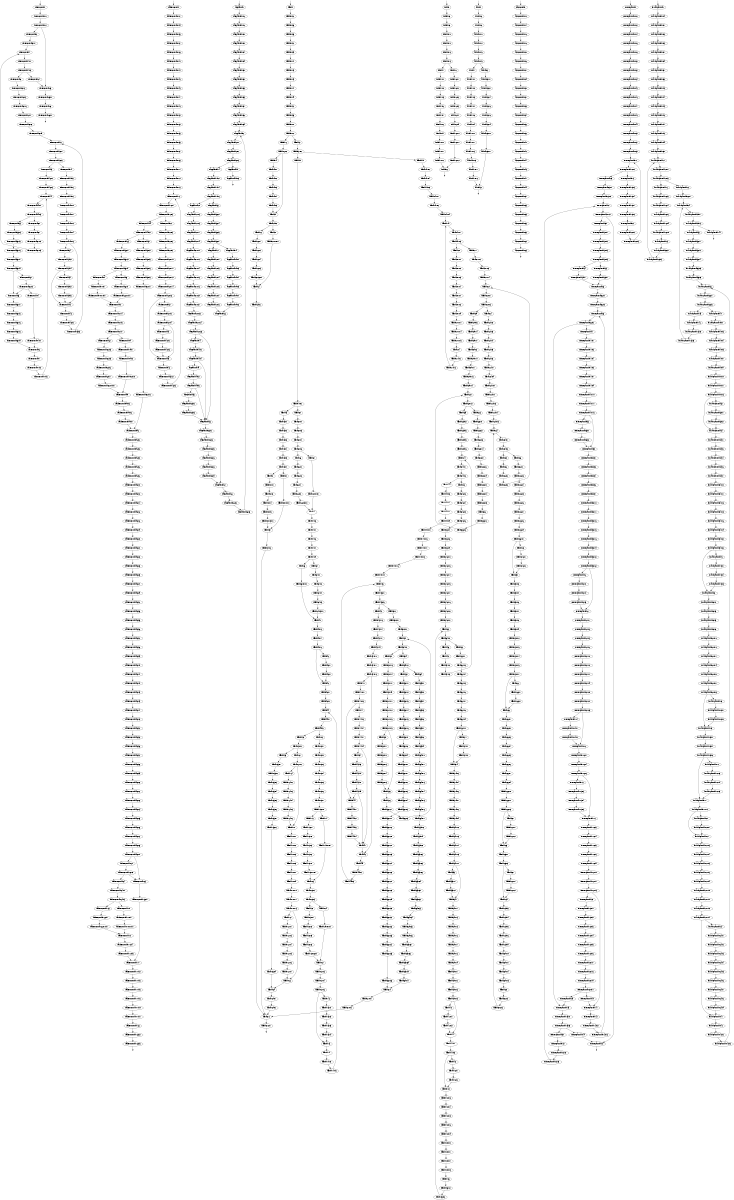 digraph CFG {
size="10,8"
rankdir="TB"
orientation="portrait"
fontsize=10;
   subgraph "_thrFunc0_" {
   "_thrFunc0_0"[label="_thrFunc0___bb",fontsize=10,width=0.01]
   "_thrFunc0_1"[label="_thrFunc0___bb__10",fontsize=10,width=0.01]
   "_thrFunc0_2"[label="_thrFunc0___bb__12",fontsize=10,width=0.01]
   "_thrFunc0_3"[label="_thrFunc0___bb3",fontsize=10,width=0.01]
   "_thrFunc0_4"[label="_thrFunc0___bb3__7",fontsize=10,width=0.01]
   "_thrFunc0_5"[label="_thrFunc0___bb4",fontsize=10,width=0.01]
   "_thrFunc0_6"[label="_thrFunc0___bb4__1",fontsize=10,width=0.01]
   "_thrFunc0_7"[label="_thrFunc0___bb4__3",fontsize=10,width=0.01]
   "_thrFunc0_8"[label="_thrFunc0___bb8",fontsize=10,width=0.01]
   "_thrFunc0_9"[label="_thrFunc0___bb8__3",fontsize=10,width=0.01]
   "_thrFunc0_10"[label="_thrFunc0___bb8__5",fontsize=10,width=0.01]
   "_thrFunc0_11"[label="_thrFunc0___bb8__6",fontsize=10,width=0.01]
   "_thrFunc0_12"[label="_thrFunc0___bb8__7",fontsize=10,width=0.01]
   "_thrFunc0_13"[label="_thrFunc0___bb8__8",fontsize=10,width=0.01]
   "_thrFunc0_14"[label="_thrFunc0___bb8__9",fontsize=10,width=0.01]
   "_thrFunc0_15"[label="_thrFunc0___bb15",fontsize=10,width=0.01]
   "_thrFunc0_16"[label="_thrFunc0___bb15__1",fontsize=10,width=0.01]
   "_thrFunc0_17"[label="_thrFunc0___bb15__3",fontsize=10,width=0.01]
   "_thrFunc0_18"[label="_thrFunc0___bb19",fontsize=10,width=0.01]
   "_thrFunc0_19"[label="_thrFunc0___bb19__3",fontsize=10,width=0.01]
   "_thrFunc0_20"[label="_thrFunc0___bb19__6",fontsize=10,width=0.01]
   "_thrFunc0_21"[label="_thrFunc0___bb19__8",fontsize=10,width=0.01]
   "_thrFunc0_22"[label="_thrFunc0___bb19__10",fontsize=10,width=0.01]
   "_thrFunc0_23"[label="_thrFunc0___bb19__11",fontsize=10,width=0.01]
   "_thrFunc0_24"[label="_thrFunc0___bb19__12",fontsize=10,width=0.01]
   "_thrFunc0_25"[label="_thrFunc0___bb19__14",fontsize=10,width=0.01]
   "_thrFunc0_26"[label="_thrFunc0___bb19__16",fontsize=10,width=0.01]
   "_thrFunc0_27"[label="_thrFunc0___bb34",fontsize=10,width=0.01]
   "_thrFunc0_28"[label="_thrFunc0___bb34__2",fontsize=10,width=0.01]
   "_thrFunc0_29"[label="_thrFunc0___bb34__4",fontsize=10,width=0.01]
   "_thrFunc0_30"[label="_thrFunc0___bb39",fontsize=10,width=0.01]
   "_thrFunc0_31"[label="_thrFunc0___bb39__2",fontsize=10,width=0.01]
   "_thrFunc0_32"[label="_thrFunc0___bb39__3",fontsize=10,width=0.01]
   "_thrFunc0_33"[label="_thrFunc0___bb42",fontsize=10,width=0.01]
   "_thrFunc0_34"[label="_thrFunc0___bb43",fontsize=10,width=0.01]
   "_thrFunc0_35"[label="_thrFunc0___bb43__2",fontsize=10,width=0.01]
   "_thrFunc0_36"[label="_thrFunc0___bb43__3",fontsize=10,width=0.01]
   "_thrFunc0_37"[label="_thrFunc0___bb46",fontsize=10,width=0.01]
   "_thrFunc0_38"[label="_thrFunc0___bb46__2",fontsize=10,width=0.01]
   "_thrFunc0_39"[label="_thrFunc0___bb46__3",fontsize=10,width=0.01]
   "_thrFunc0_40"[label="_thrFunc0___bb49",fontsize=10,width=0.01]
   "_thrFunc0_41"[label="_thrFunc0___bb49__1",fontsize=10,width=0.01]
   "_thrFunc0_42"[label="_thrFunc0___bb49__3",fontsize=10,width=0.01]
   "_thrFunc0_43"[label="_thrFunc0___bb53",fontsize=10,width=0.01]
   "_thrFunc0_44"[label="_thrFunc0___bb53__3",fontsize=10,width=0.01]
   "_thrFunc0_45"[label="_thrFunc0___bb53__5",fontsize=10,width=0.01]
   "_thrFunc0_46"[label="_thrFunc0___bb53__6",fontsize=10,width=0.01]
   "_thrFunc0_47"[label="_thrFunc0___bb53__7",fontsize=10,width=0.01]
   "_thrFunc0_48"[label="_thrFunc0___bb53__9",fontsize=10,width=0.01]
   "_thrFunc0_49"[label="_thrFunc0___bb62",fontsize=10,width=0.01]
   "_thrFunc0_50"[label="_thrFunc0___bb62__2",fontsize=10,width=0.01]
   "_thrFunc0_51"[label="_thrFunc0___bb65",fontsize=10,width=0.01]
   "_thrFunc0_52"[label="_thrFunc0___bb65__1",fontsize=10,width=0.01]
   "_thrFunc0_53"[label="_thrFunc0___bb65__3",fontsize=10,width=0.01]
   "_thrFunc0_54"[label="_thrFunc0___bb65__6",fontsize=10,width=0.01]
   "_thrFunc0_55"[label="_thrFunc0___bb65__8",fontsize=10,width=0.01]
   "_thrFunc0_56"[label="_thrFunc0___bb65__9",fontsize=10,width=0.01]
   "_thrFunc0_57"[label="_thrFunc0___bb74",fontsize=10,width=0.01]
   "_thrFunc0_58"[label="_thrFunc0___bb74__1",fontsize=10,width=0.01]
   "_thrFunc0_59"[label="_thrFunc0___bb76",fontsize=10,width=0.01]
   "_thrFunc0_60"[label="_thrFunc0___bb77",fontsize=10,width=0.01]
   "_thrFunc0_61"[label="_thrFunc0___bb77__2",fontsize=10,width=0.01]
   "_thrFunc0_62"[label="_thrFunc0___bb77__3",fontsize=10,width=0.01]
   "_thrFunc0_63"[label="_thrFunc0___bb80",fontsize=10,width=0.01]
   "_thrFunc0_64"[label="_thrFunc0___bb81",fontsize=10,width=0.01]
   "_thrFunc0_65"[label="_thrFunc0___bb81__2",fontsize=10,width=0.01]
   "_thrFunc0_66"[label="_thrFunc0___bb81__3",fontsize=10,width=0.01]
   "_thrFunc0_67"[label="_thrFunc0___bb84",fontsize=10,width=0.01]
   "_thrFunc0_68"[label="_thrFunc0___bb85",fontsize=10,width=0.01]
   "_thrFunc0_69"[label="_thrFunc0___bb85__1",fontsize=10,width=0.01]
   "_thrFunc0_70"[label="_thrFunc0___bb86",fontsize=10,width=0.01]
   "_thrFunc0_71"[label="_thrFunc0___bb86__1",fontsize=10,width=0.01]
   "_thrFunc0_0" -> "_thrFunc0_1"
   "_thrFunc0_1" -> "_thrFunc0_2"
   "_thrFunc0_2" -> "_thrFunc0_3"
   "_thrFunc0_2" -> "_thrFunc0_68"
   "_thrFunc0_3" -> "_thrFunc0_4"
   "_thrFunc0_4" -> "_thrFunc0_5"
   "_thrFunc0_5" -> "_thrFunc0_6"
   "_thrFunc0_6" -> "_thrFunc0_7"
   "_thrFunc0_7" -> "_thrFunc0_8"
   "_thrFunc0_7" -> "_thrFunc0_67"
   "_thrFunc0_8" -> "_thrFunc0_9"
   "_thrFunc0_9" -> "_thrFunc0_10"
   "_thrFunc0_10" -> "_thrFunc0_11"
   "_thrFunc0_11" -> "_thrFunc0_12"
   "_thrFunc0_12" -> "_thrFunc0_13"
   "_thrFunc0_13" -> "_thrFunc0_14"
   "_thrFunc0_14" -> "_thrFunc0_15"
   "_thrFunc0_15" -> "_thrFunc0_16"
   "_thrFunc0_16" -> "_thrFunc0_17"
   "_thrFunc0_17" -> "_thrFunc0_18"
   "_thrFunc0_17" -> "_thrFunc0_37"
   "_thrFunc0_18" -> "_thrFunc0_19"
   "_thrFunc0_19" -> "_thrFunc0_20"
   "_thrFunc0_20" -> "_thrFunc0_21"
   "_thrFunc0_21" -> "_thrFunc0_22"
   "_thrFunc0_22" -> "_thrFunc0_23"
   "_thrFunc0_23" -> "_thrFunc0_24"
   "_thrFunc0_24" -> "_thrFunc0_25"
   "_thrFunc0_25" -> "_thrFunc0_26"
   "_thrFunc0_26" -> "_thrFunc0_27"
   "_thrFunc0_26" -> "_thrFunc0_33"
   "_thrFunc0_27" -> "_thrFunc0_28"
   "_thrFunc0_28" -> "_thrFunc0_29"
   "_thrFunc0_29" -> "_thrFunc0_30"
   "_thrFunc0_29" -> "_thrFunc0_33"
   "_thrFunc0_30" -> "_thrFunc0_31"
   "_thrFunc0_31" -> "_thrFunc0_32"
   "_thrFunc0_32" -> "_thrFunc0_33"
   "_thrFunc0_33" -> "_thrFunc0_34"
   "_thrFunc0_34" -> "_thrFunc0_35"
   "_thrFunc0_35" -> "_thrFunc0_36"
   "_thrFunc0_36" -> "_thrFunc0_15"
   "_thrFunc0_37" -> "_thrFunc0_38"
   "_thrFunc0_38" -> "_thrFunc0_39"
   "_thrFunc0_39" -> "_thrFunc0_40"
   "_thrFunc0_40" -> "_thrFunc0_41"
   "_thrFunc0_41" -> "_thrFunc0_42"
   "_thrFunc0_42" -> "_thrFunc0_43"
   "_thrFunc0_42" -> "_thrFunc0_63"
   "_thrFunc0_43" -> "_thrFunc0_44"
   "_thrFunc0_44" -> "_thrFunc0_45"
   "_thrFunc0_45" -> "_thrFunc0_46"
   "_thrFunc0_46" -> "_thrFunc0_47"
   "_thrFunc0_47" -> "_thrFunc0_48"
   "_thrFunc0_48" -> "_thrFunc0_51"
   "_thrFunc0_48" -> "_thrFunc0_49"
   "_thrFunc0_49" -> "_thrFunc0_50"
   "_thrFunc0_50" -> "_thrFunc0_51"
   "_thrFunc0_50" -> "_thrFunc0_57"
   "_thrFunc0_51" -> "_thrFunc0_52"
   "_thrFunc0_52" -> "_thrFunc0_53"
   "_thrFunc0_53" -> "_thrFunc0_54"
   "_thrFunc0_54" -> "_thrFunc0_55"
   "_thrFunc0_55" -> "_thrFunc0_56"
   "_thrFunc0_56" -> "_thrFunc0_59"
   "_thrFunc0_57" -> "_thrFunc0_58"
   "_thrFunc0_58" -> "_thrFunc0_59"
   "_thrFunc0_59" -> "_thrFunc0_60"
   "_thrFunc0_60" -> "_thrFunc0_61"
   "_thrFunc0_61" -> "_thrFunc0_62"
   "_thrFunc0_62" -> "_thrFunc0_40"
   "_thrFunc0_63" -> "_thrFunc0_64"
   "_thrFunc0_64" -> "_thrFunc0_65"
   "_thrFunc0_65" -> "_thrFunc0_66"
   "_thrFunc0_66" -> "_thrFunc0_5"
   "_thrFunc0_67" -> "_thrFunc0_68"
   "_thrFunc0_68" -> "_thrFunc0_69"
   "_thrFunc0_69" -> "_thrFunc0_70"
   "_thrFunc0_70" -> "_thrFunc0_71"
   "_thrFunc0__entry" [label="",color="white",height="0.01",fontsize=10,width=0.01]
   "_thrFunc0__entry" -> "_thrFunc0_0"
   "_thrFunc0__exit" [label="",color="white",fontsize=10,width=0.01]
   "_thrFunc0_71" -> "_thrFunc0__exit"
}
   subgraph "_taskFunc0_" {
   "_taskFunc0_0"[label="_taskFunc0___bb",fontsize=10,width=0.01]
   "_taskFunc0_1"[label="_taskFunc0___bb__27",fontsize=10,width=0.01]
   "_taskFunc0_2"[label="_taskFunc0___bb__29",fontsize=10,width=0.01]
   "_taskFunc0_3"[label="_taskFunc0___bb__35",fontsize=10,width=0.01]
   "_taskFunc0_4"[label="_taskFunc0___bb__37",fontsize=10,width=0.01]
   "_taskFunc0_5"[label="_taskFunc0___bb__38",fontsize=10,width=0.01]
   "_taskFunc0_6"[label="_taskFunc0___bb__40",fontsize=10,width=0.01]
   "_taskFunc0_7"[label="_taskFunc0___bb__42",fontsize=10,width=0.01]
   "_taskFunc0_8"[label="_taskFunc0___bb__43",fontsize=10,width=0.01]
   "_taskFunc0_9"[label="_taskFunc0___bb__45",fontsize=10,width=0.01]
   "_taskFunc0_10"[label="_taskFunc0___bb__47",fontsize=10,width=0.01]
   "_taskFunc0_11"[label="_taskFunc0___bb__48",fontsize=10,width=0.01]
   "_taskFunc0_12"[label="_taskFunc0___bb__50",fontsize=10,width=0.01]
   "_taskFunc0_13"[label="_taskFunc0___bb__52",fontsize=10,width=0.01]
   "_taskFunc0_14"[label="_taskFunc0___bb__53",fontsize=10,width=0.01]
   "_taskFunc0_15"[label="_taskFunc0___bb__55",fontsize=10,width=0.01]
   "_taskFunc0_16"[label="_taskFunc0___bb__57",fontsize=10,width=0.01]
   "_taskFunc0_17"[label="_taskFunc0___bb__58",fontsize=10,width=0.01]
   "_taskFunc0_18"[label="_taskFunc0___bb__71",fontsize=10,width=0.01]
   "_taskFunc0_19"[label="_taskFunc0___bb__72",fontsize=10,width=0.01]
   "_taskFunc0_20"[label="_taskFunc0___bb__73",fontsize=10,width=0.01]
   "_taskFunc0_21"[label="_taskFunc0___bb18",fontsize=10,width=0.01]
   "_taskFunc0_22"[label="_taskFunc0___bb18__1",fontsize=10,width=0.01]
   "_taskFunc0_23"[label="_taskFunc0___bb18__3",fontsize=10,width=0.01]
   "_taskFunc0_24"[label="_taskFunc0___bb22",fontsize=10,width=0.01]
   "_taskFunc0_25"[label="_taskFunc0___bb22__3",fontsize=10,width=0.01]
   "_taskFunc0_26"[label="_taskFunc0___bb22__6",fontsize=10,width=0.01]
   "_taskFunc0_27"[label="_taskFunc0___bb22__8",fontsize=10,width=0.01]
   "_taskFunc0_28"[label="_taskFunc0___bb22__10",fontsize=10,width=0.01]
   "_taskFunc0_29"[label="_taskFunc0___bb22__11",fontsize=10,width=0.01]
   "_taskFunc0_30"[label="_taskFunc0___bb22__12",fontsize=10,width=0.01]
   "_taskFunc0_31"[label="_taskFunc0___bb22__14",fontsize=10,width=0.01]
   "_taskFunc0_32"[label="_taskFunc0___bb22__16",fontsize=10,width=0.01]
   "_taskFunc0_33"[label="_taskFunc0___bb37",fontsize=10,width=0.01]
   "_taskFunc0_34"[label="_taskFunc0___bb37__2",fontsize=10,width=0.01]
   "_taskFunc0_35"[label="_taskFunc0___bb37__4",fontsize=10,width=0.01]
   "_taskFunc0_36"[label="_taskFunc0___bb42",fontsize=10,width=0.01]
   "_taskFunc0_37"[label="_taskFunc0___bb42__2",fontsize=10,width=0.01]
   "_taskFunc0_38"[label="_taskFunc0___bb42__3",fontsize=10,width=0.01]
   "_taskFunc0_39"[label="_taskFunc0___bb45",fontsize=10,width=0.01]
   "_taskFunc0_40"[label="_taskFunc0___bb46",fontsize=10,width=0.01]
   "_taskFunc0_41"[label="_taskFunc0___bb46__2",fontsize=10,width=0.01]
   "_taskFunc0_42"[label="_taskFunc0___bb46__3",fontsize=10,width=0.01]
   "_taskFunc0_43"[label="_taskFunc0___bb49",fontsize=10,width=0.01]
   "_taskFunc0_44"[label="_taskFunc0___bb49__2",fontsize=10,width=0.01]
   "_taskFunc0_45"[label="_taskFunc0___bb52",fontsize=10,width=0.01]
   "_taskFunc0_46"[label="_taskFunc0___bb52__2",fontsize=10,width=0.01]
   "_taskFunc0_47"[label="_taskFunc0___bb52__5",fontsize=10,width=0.01]
   "_taskFunc0_48"[label="_taskFunc0___bb52__6",fontsize=10,width=0.01]
   "_taskFunc0_49"[label="_taskFunc0___bb52__8",fontsize=10,width=0.01]
   "_taskFunc0_50"[label="_taskFunc0___bb52__11",fontsize=10,width=0.01]
   "_taskFunc0_51"[label="_taskFunc0___bb52__12",fontsize=10,width=0.01]
   "_taskFunc0_52"[label="_taskFunc0___bb63",fontsize=10,width=0.01]
   "_taskFunc0_53"[label="_taskFunc0___bb63__1",fontsize=10,width=0.01]
   "_taskFunc0_54"[label="_taskFunc0___bb63__2",fontsize=10,width=0.01]
   "_taskFunc0_55"[label="_taskFunc0___bb63__4",fontsize=10,width=0.01]
   "_taskFunc0_56"[label="_taskFunc0___bb68",fontsize=10,width=0.01]
   "_taskFunc0_57"[label="_taskFunc0___bb68__1",fontsize=10,width=0.01]
   "_taskFunc0_58"[label="_taskFunc0___bb68__1___1",fontsize=10,width=0.01]
   "_taskFunc0_59"[label="_taskFunc0___bb70",fontsize=10,width=0.01]
   "_taskFunc0_60"[label="_taskFunc0___bb70__1",fontsize=10,width=0.01]
   "_taskFunc0_61"[label="_taskFunc0___bb70__1___1",fontsize=10,width=0.01]
   "_taskFunc0_62"[label="_taskFunc0___bb72",fontsize=10,width=0.01]
   "_taskFunc0_63"[label="_taskFunc0___bb72__4",fontsize=10,width=0.01]
   "_taskFunc0_64"[label="_taskFunc0___bb72__5",fontsize=10,width=0.01]
   "_taskFunc0_65"[label="_taskFunc0___bb72__7",fontsize=10,width=0.01]
   "_taskFunc0_66"[label="_taskFunc0___bb79",fontsize=10,width=0.01]
   "_taskFunc0_67"[label="_taskFunc0___bb79__1",fontsize=10,width=0.01]
   "_taskFunc0_68"[label="_taskFunc0___bb79__2",fontsize=10,width=0.01]
   "_taskFunc0_69"[label="_taskFunc0___bb79__2___1",fontsize=10,width=0.01]
   "_taskFunc0_70"[label="_taskFunc0___bb82",fontsize=10,width=0.01]
   "_taskFunc0_71"[label="_taskFunc0___bb82__3",fontsize=10,width=0.01]
   "_taskFunc0_72"[label="_taskFunc0___bb82__5",fontsize=10,width=0.01]
   "_taskFunc0_73"[label="_taskFunc0___bb82__6",fontsize=10,width=0.01]
   "_taskFunc0_74"[label="_taskFunc0___bb82__7",fontsize=10,width=0.01]
   "_taskFunc0_75"[label="_taskFunc0___bb82__7___1",fontsize=10,width=0.01]
   "_taskFunc0_76"[label="_taskFunc0___bb90",fontsize=10,width=0.01]
   "_taskFunc0_77"[label="_taskFunc0___bb90__3",fontsize=10,width=0.01]
   "_taskFunc0_78"[label="_taskFunc0___bb90__6",fontsize=10,width=0.01]
   "_taskFunc0_79"[label="_taskFunc0___bb90__7",fontsize=10,width=0.01]
   "_taskFunc0_80"[label="_taskFunc0___bb96",fontsize=10,width=0.01]
   "_taskFunc0_81"[label="_taskFunc0___bb96__2",fontsize=10,width=0.01]
   "_taskFunc0_82"[label="_taskFunc0___bb96__3",fontsize=10,width=0.01]
   "_taskFunc0_83"[label="_taskFunc0___bb96__5",fontsize=10,width=0.01]
   "_taskFunc0_84"[label="_taskFunc0___bb96__6",fontsize=10,width=0.01]
   "_taskFunc0_85"[label="_taskFunc0___bb96__8",fontsize=10,width=0.01]
   "_taskFunc0_86"[label="_taskFunc0___bb96__10",fontsize=10,width=0.01]
   "_taskFunc0_87"[label="_taskFunc0___bb96__12",fontsize=10,width=0.01]
   "_taskFunc0_88"[label="_taskFunc0___bb96__14",fontsize=10,width=0.01]
   "_taskFunc0_89"[label="_taskFunc0___bb96__16",fontsize=10,width=0.01]
   "_taskFunc0_90"[label="_taskFunc0___bb96__18",fontsize=10,width=0.01]
   "_taskFunc0_91"[label="_taskFunc0___bb96__19",fontsize=10,width=0.01]
   "_taskFunc0_92"[label="_taskFunc0___bb96__20",fontsize=10,width=0.01]
   "_taskFunc0_93"[label="_taskFunc0___bb96__21",fontsize=10,width=0.01]
   "_taskFunc0_94"[label="_taskFunc0___bb96__22",fontsize=10,width=0.01]
   "_taskFunc0_95"[label="_taskFunc0___bb96__23",fontsize=10,width=0.01]
   "_taskFunc0_96"[label="_taskFunc0___bb96__25",fontsize=10,width=0.01]
   "_taskFunc0_97"[label="_taskFunc0___bb96__27",fontsize=10,width=0.01]
   "_taskFunc0_98"[label="_taskFunc0___bb96__29",fontsize=10,width=0.01]
   "_taskFunc0_99"[label="_taskFunc0___bb96__31",fontsize=10,width=0.01]
   "_taskFunc0_100"[label="_taskFunc0___bb96__33",fontsize=10,width=0.01]
   "_taskFunc0_101"[label="_taskFunc0___bb96__35",fontsize=10,width=0.01]
   "_taskFunc0_102"[label="_taskFunc0___bb96__36",fontsize=10,width=0.01]
   "_taskFunc0_103"[label="_taskFunc0___bb96__37",fontsize=10,width=0.01]
   "_taskFunc0_104"[label="_taskFunc0___bb96__38",fontsize=10,width=0.01]
   "_taskFunc0_105"[label="_taskFunc0___bb96__39",fontsize=10,width=0.01]
   "_taskFunc0_106"[label="_taskFunc0___bb96__40",fontsize=10,width=0.01]
   "_taskFunc0_107"[label="_taskFunc0___bb96__41",fontsize=10,width=0.01]
   "_taskFunc0_108"[label="_taskFunc0___bb96__42",fontsize=10,width=0.01]
   "_taskFunc0_109"[label="_taskFunc0___bb96__43",fontsize=10,width=0.01]
   "_taskFunc0_110"[label="_taskFunc0___bb96__45",fontsize=10,width=0.01]
   "_taskFunc0_111"[label="_taskFunc0___bb96__47",fontsize=10,width=0.01]
   "_taskFunc0_112"[label="_taskFunc0___bb96__48",fontsize=10,width=0.01]
   "_taskFunc0_113"[label="_taskFunc0___bb96__51",fontsize=10,width=0.01]
   "_taskFunc0_114"[label="_taskFunc0___bb96__52",fontsize=10,width=0.01]
   "_taskFunc0_115"[label="_taskFunc0___bb96__56",fontsize=10,width=0.01]
   "_taskFunc0_116"[label="_taskFunc0___bb96__57",fontsize=10,width=0.01]
   "_taskFunc0_117"[label="_taskFunc0___bb96__58",fontsize=10,width=0.01]
   "_taskFunc0_118"[label="_taskFunc0___bb96__59",fontsize=10,width=0.01]
   "_taskFunc0_119"[label="_taskFunc0___bb96__60",fontsize=10,width=0.01]
   "_taskFunc0_120"[label="_taskFunc0___bb96__61",fontsize=10,width=0.01]
   "_taskFunc0_121"[label="_taskFunc0___bb96__62",fontsize=10,width=0.01]
   "_taskFunc0_122"[label="_taskFunc0___bb96__64",fontsize=10,width=0.01]
   "_taskFunc0_123"[label="_taskFunc0___bb96__65",fontsize=10,width=0.01]
   "_taskFunc0_124"[label="_taskFunc0___bb96__66",fontsize=10,width=0.01]
   "_taskFunc0_125"[label="_taskFunc0___bb96__67",fontsize=10,width=0.01]
   "_taskFunc0_126"[label="_taskFunc0___bb96__68",fontsize=10,width=0.01]
   "_taskFunc0_127"[label="_taskFunc0___bb96__70",fontsize=10,width=0.01]
   "_taskFunc0_128"[label="_taskFunc0___bb160",fontsize=10,width=0.01]
   "_taskFunc0_129"[label="_taskFunc0___bb160__2",fontsize=10,width=0.01]
   "_taskFunc0_130"[label="_taskFunc0___bb163",fontsize=10,width=0.01]
   "_taskFunc0_131"[label="_taskFunc0___bb163__1",fontsize=10,width=0.01]
   "_taskFunc0_132"[label="_taskFunc0___bb164",fontsize=10,width=0.01]
   "_taskFunc0_133"[label="_taskFunc0___bb164__1",fontsize=10,width=0.01]
   "_taskFunc0_134"[label="_taskFunc0___bb164__3",fontsize=10,width=0.01]
   "_taskFunc0_135"[label="_taskFunc0___bb168",fontsize=10,width=0.01]
   "_taskFunc0_136"[label="_taskFunc0___bb168__1",fontsize=10,width=0.01]
   "_taskFunc0_137"[label="_taskFunc0___bb168__1___1",fontsize=10,width=0.01]
   "_taskFunc0_138"[label="_taskFunc0___bb170",fontsize=10,width=0.01]
   "_taskFunc0_139"[label="_taskFunc0___bb170__1",fontsize=10,width=0.01]
   "_taskFunc0_140"[label="_taskFunc0___bb170__1___1",fontsize=10,width=0.01]
   "_taskFunc0_141"[label="_taskFunc0___bb172",fontsize=10,width=0.01]
   "_taskFunc0_142"[label="_taskFunc0___bb172__4",fontsize=10,width=0.01]
   "_taskFunc0_143"[label="_taskFunc0___bb172__5",fontsize=10,width=0.01]
   "_taskFunc0_144"[label="_taskFunc0___bb177",fontsize=10,width=0.01]
   "_taskFunc0_145"[label="_taskFunc0___bb177__2",fontsize=10,width=0.01]
   "_taskFunc0_146"[label="_taskFunc0___bb177__3",fontsize=10,width=0.01]
   "_taskFunc0_147"[label="_taskFunc0___bb177__5",fontsize=10,width=0.01]
   "_taskFunc0_148"[label="_taskFunc0___bb177__8",fontsize=10,width=0.01]
   "_taskFunc0_149"[label="_taskFunc0___bb177__10",fontsize=10,width=0.01]
   "_taskFunc0_150"[label="_taskFunc0___bb177__11",fontsize=10,width=0.01]
   "_taskFunc0_151"[label="_taskFunc0___bb188",fontsize=10,width=0.01]
   "_taskFunc0_152"[label="_taskFunc0___bb188__2",fontsize=10,width=0.01]
   "_taskFunc0_153"[label="_taskFunc0___bb188__3",fontsize=10,width=0.01]
   "_taskFunc0_0" -> "_taskFunc0_1"
   "_taskFunc0_1" -> "_taskFunc0_2"
   "_taskFunc0_2" -> "_taskFunc0_3"
   "_taskFunc0_3" -> "_taskFunc0_4"
   "_taskFunc0_4" -> "_taskFunc0_5"
   "_taskFunc0_5" -> "_taskFunc0_6"
   "_taskFunc0_6" -> "_taskFunc0_7"
   "_taskFunc0_7" -> "_taskFunc0_8"
   "_taskFunc0_8" -> "_taskFunc0_9"
   "_taskFunc0_9" -> "_taskFunc0_10"
   "_taskFunc0_10" -> "_taskFunc0_11"
   "_taskFunc0_11" -> "_taskFunc0_12"
   "_taskFunc0_12" -> "_taskFunc0_13"
   "_taskFunc0_13" -> "_taskFunc0_14"
   "_taskFunc0_14" -> "_taskFunc0_15"
   "_taskFunc0_15" -> "_taskFunc0_16"
   "_taskFunc0_16" -> "_taskFunc0_17"
   "_taskFunc0_17" -> "_taskFunc0_18"
   "_taskFunc0_18" -> "_taskFunc0_19"
   "_taskFunc0_19" -> "_taskFunc0_20"
   "_taskFunc0_20" -> "_taskFunc0_21"
   "_taskFunc0_21" -> "_taskFunc0_22"
   "_taskFunc0_22" -> "_taskFunc0_23"
   "_taskFunc0_23" -> "_taskFunc0_24"
   "_taskFunc0_23" -> "_taskFunc0_43"
   "_taskFunc0_24" -> "_taskFunc0_25"
   "_taskFunc0_25" -> "_taskFunc0_26"
   "_taskFunc0_26" -> "_taskFunc0_27"
   "_taskFunc0_27" -> "_taskFunc0_28"
   "_taskFunc0_28" -> "_taskFunc0_29"
   "_taskFunc0_29" -> "_taskFunc0_30"
   "_taskFunc0_30" -> "_taskFunc0_31"
   "_taskFunc0_31" -> "_taskFunc0_32"
   "_taskFunc0_32" -> "_taskFunc0_33"
   "_taskFunc0_32" -> "_taskFunc0_39"
   "_taskFunc0_33" -> "_taskFunc0_34"
   "_taskFunc0_34" -> "_taskFunc0_35"
   "_taskFunc0_35" -> "_taskFunc0_36"
   "_taskFunc0_35" -> "_taskFunc0_39"
   "_taskFunc0_36" -> "_taskFunc0_37"
   "_taskFunc0_37" -> "_taskFunc0_38"
   "_taskFunc0_38" -> "_taskFunc0_39"
   "_taskFunc0_39" -> "_taskFunc0_40"
   "_taskFunc0_40" -> "_taskFunc0_41"
   "_taskFunc0_41" -> "_taskFunc0_42"
   "_taskFunc0_42" -> "_taskFunc0_21"
   "_taskFunc0_43" -> "_taskFunc0_44"
   "_taskFunc0_44" -> "_taskFunc0_45"
   "_taskFunc0_44" -> "_taskFunc0_52"
   "_taskFunc0_45" -> "_taskFunc0_46"
   "_taskFunc0_46" -> "_taskFunc0_47"
   "_taskFunc0_47" -> "_taskFunc0_48"
   "_taskFunc0_48" -> "_taskFunc0_49"
   "_taskFunc0_49" -> "_taskFunc0_50"
   "_taskFunc0_50" -> "_taskFunc0_51"
   "_taskFunc0_51" -> "_taskFunc0_80"
   "_taskFunc0_52" -> "_taskFunc0_53"
   "_taskFunc0_53" -> "_taskFunc0_54"
   "_taskFunc0_54" -> "_taskFunc0_55"
   "_taskFunc0_55" -> "_taskFunc0_56"
   "_taskFunc0_55" -> "_taskFunc0_59"
   "_taskFunc0_56" -> "_taskFunc0_57"
   "_taskFunc0_57" -> "_taskFunc0_58"
   "_taskFunc0_58" -> "_taskFunc0_62"
   "_taskFunc0_59" -> "_taskFunc0_60"
   "_taskFunc0_60" -> "_taskFunc0_61"
   "_taskFunc0_61" -> "_taskFunc0_62"
   "_taskFunc0_62" -> "_taskFunc0_63"
   "_taskFunc0_63" -> "_taskFunc0_64"
   "_taskFunc0_64" -> "_taskFunc0_65"
   "_taskFunc0_65" -> "_taskFunc0_66"
   "_taskFunc0_65" -> "_taskFunc0_70"
   "_taskFunc0_66" -> "_taskFunc0_67"
   "_taskFunc0_67" -> "_taskFunc0_68"
   "_taskFunc0_68" -> "_taskFunc0_69"
   "_taskFunc0_69" -> "_taskFunc0_76"
   "_taskFunc0_70" -> "_taskFunc0_71"
   "_taskFunc0_71" -> "_taskFunc0_72"
   "_taskFunc0_72" -> "_taskFunc0_73"
   "_taskFunc0_73" -> "_taskFunc0_74"
   "_taskFunc0_74" -> "_taskFunc0_75"
   "_taskFunc0_75" -> "_taskFunc0_76"
   "_taskFunc0_76" -> "_taskFunc0_77"
   "_taskFunc0_77" -> "_taskFunc0_78"
   "_taskFunc0_78" -> "_taskFunc0_79"
   "_taskFunc0_79" -> "_taskFunc0_80"
   "_taskFunc0_80" -> "_taskFunc0_81"
   "_taskFunc0_81" -> "_taskFunc0_82"
   "_taskFunc0_82" -> "_taskFunc0_83"
   "_taskFunc0_83" -> "_taskFunc0_84"
   "_taskFunc0_84" -> "_taskFunc0_85"
   "_taskFunc0_85" -> "_taskFunc0_86"
   "_taskFunc0_86" -> "_taskFunc0_87"
   "_taskFunc0_87" -> "_taskFunc0_88"
   "_taskFunc0_88" -> "_taskFunc0_89"
   "_taskFunc0_89" -> "_taskFunc0_90"
   "_taskFunc0_90" -> "_taskFunc0_91"
   "_taskFunc0_91" -> "_taskFunc0_92"
   "_taskFunc0_92" -> "_taskFunc0_93"
   "_taskFunc0_93" -> "_taskFunc0_94"
   "_taskFunc0_94" -> "_taskFunc0_95"
   "_taskFunc0_95" -> "_taskFunc0_96"
   "_taskFunc0_96" -> "_taskFunc0_97"
   "_taskFunc0_97" -> "_taskFunc0_98"
   "_taskFunc0_98" -> "_taskFunc0_99"
   "_taskFunc0_99" -> "_taskFunc0_100"
   "_taskFunc0_100" -> "_taskFunc0_101"
   "_taskFunc0_101" -> "_taskFunc0_102"
   "_taskFunc0_102" -> "_taskFunc0_103"
   "_taskFunc0_103" -> "_taskFunc0_104"
   "_taskFunc0_104" -> "_taskFunc0_105"
   "_taskFunc0_105" -> "_taskFunc0_106"
   "_taskFunc0_106" -> "_taskFunc0_107"
   "_taskFunc0_107" -> "_taskFunc0_108"
   "_taskFunc0_108" -> "_taskFunc0_109"
   "_taskFunc0_109" -> "_taskFunc0_110"
   "_taskFunc0_110" -> "_taskFunc0_111"
   "_taskFunc0_111" -> "_taskFunc0_112"
   "_taskFunc0_112" -> "_taskFunc0_113"
   "_taskFunc0_113" -> "_taskFunc0_114"
   "_taskFunc0_114" -> "_taskFunc0_115"
   "_taskFunc0_115" -> "_taskFunc0_116"
   "_taskFunc0_116" -> "_taskFunc0_117"
   "_taskFunc0_117" -> "_taskFunc0_118"
   "_taskFunc0_118" -> "_taskFunc0_119"
   "_taskFunc0_119" -> "_taskFunc0_120"
   "_taskFunc0_120" -> "_taskFunc0_121"
   "_taskFunc0_121" -> "_taskFunc0_122"
   "_taskFunc0_122" -> "_taskFunc0_123"
   "_taskFunc0_123" -> "_taskFunc0_124"
   "_taskFunc0_124" -> "_taskFunc0_125"
   "_taskFunc0_125" -> "_taskFunc0_126"
   "_taskFunc0_126" -> "_taskFunc0_127"
   "_taskFunc0_127" -> "_taskFunc0_130"
   "_taskFunc0_127" -> "_taskFunc0_128"
   "_taskFunc0_128" -> "_taskFunc0_129"
   "_taskFunc0_129" -> "_taskFunc0_130"
   "_taskFunc0_129" -> "_taskFunc0_132"
   "_taskFunc0_130" -> "_taskFunc0_131"
   "_taskFunc0_131" -> "_taskFunc0_144"
   "_taskFunc0_132" -> "_taskFunc0_133"
   "_taskFunc0_133" -> "_taskFunc0_134"
   "_taskFunc0_134" -> "_taskFunc0_135"
   "_taskFunc0_134" -> "_taskFunc0_138"
   "_taskFunc0_135" -> "_taskFunc0_136"
   "_taskFunc0_136" -> "_taskFunc0_137"
   "_taskFunc0_137" -> "_taskFunc0_141"
   "_taskFunc0_138" -> "_taskFunc0_139"
   "_taskFunc0_139" -> "_taskFunc0_140"
   "_taskFunc0_140" -> "_taskFunc0_141"
   "_taskFunc0_141" -> "_taskFunc0_142"
   "_taskFunc0_142" -> "_taskFunc0_143"
   "_taskFunc0_143" -> "_taskFunc0_144"
   "_taskFunc0_144" -> "_taskFunc0_145"
   "_taskFunc0_145" -> "_taskFunc0_146"
   "_taskFunc0_146" -> "_taskFunc0_147"
   "_taskFunc0_147" -> "_taskFunc0_148"
   "_taskFunc0_148" -> "_taskFunc0_149"
   "_taskFunc0_149" -> "_taskFunc0_150"
   "_taskFunc0_150" -> "_taskFunc0_151"
   "_taskFunc0_151" -> "_taskFunc0_152"
   "_taskFunc0_152" -> "_taskFunc0_153"
   "_taskFunc0__entry" [label="",color="white",height="0.01",fontsize=10,width=0.01]
   "_taskFunc0__entry" -> "_taskFunc0_0"
   "_taskFunc0__exit" [label="",color="white",fontsize=10,width=0.01]
   "_taskFunc0_153" -> "_taskFunc0__exit"
}
   subgraph "tracepath" {
   "tracepath0"[label="tracepath__bb",fontsize=10,width=0.01]
   "tracepath1"[label="tracepath__bb__16",fontsize=10,width=0.01]
   "tracepath2"[label="tracepath__bb__18",fontsize=10,width=0.01]
   "tracepath3"[label="tracepath__bb__20",fontsize=10,width=0.01]
   "tracepath4"[label="tracepath__bb__22",fontsize=10,width=0.01]
   "tracepath5"[label="tracepath__bb__24",fontsize=10,width=0.01]
   "tracepath6"[label="tracepath__bb__29",fontsize=10,width=0.01]
   "tracepath7"[label="tracepath__bb__30",fontsize=10,width=0.01]
   "tracepath8"[label="tracepath__bb__32",fontsize=10,width=0.01]
   "tracepath9"[label="tracepath__bb__33",fontsize=10,width=0.01]
   "tracepath10"[label="tracepath__bb__35",fontsize=10,width=0.01]
   "tracepath11"[label="tracepath__bb__37",fontsize=10,width=0.01]
   "tracepath12"[label="tracepath__bb__38",fontsize=10,width=0.01]
   "tracepath13"[label="tracepath__bb__39",fontsize=10,width=0.01]
   "tracepath14"[label="tracepath__bb8",fontsize=10,width=0.01]
   "tracepath15"[label="tracepath__bb8__1",fontsize=10,width=0.01]
   "tracepath16"[label="tracepath__bb8__2",fontsize=10,width=0.01]
   "tracepath17"[label="tracepath__bb8__5",fontsize=10,width=0.01]
   "tracepath18"[label="tracepath__bb14",fontsize=10,width=0.01]
   "tracepath19"[label="tracepath__bb14__2",fontsize=10,width=0.01]
   "tracepath20"[label="tracepath__bb14__4",fontsize=10,width=0.01]
   "tracepath21"[label="tracepath__bb14__6",fontsize=10,width=0.01]
   "tracepath22"[label="tracepath__bb21",fontsize=10,width=0.01]
   "tracepath23"[label="tracepath__bb21__3",fontsize=10,width=0.01]
   "tracepath24"[label="tracepath__bb21__5",fontsize=10,width=0.01]
   "tracepath25"[label="tracepath__bb21__7",fontsize=10,width=0.01]
   "tracepath26"[label="tracepath__bb21__9",fontsize=10,width=0.01]
   "tracepath27"[label="tracepath__bb21__10",fontsize=10,width=0.01]
   "tracepath28"[label="tracepath__bb21__12",fontsize=10,width=0.01]
   "tracepath29"[label="tracepath__bb21__14",fontsize=10,width=0.01]
   "tracepath30"[label="tracepath__bb21__16",fontsize=10,width=0.01]
   "tracepath31"[label="tracepath__bb21__18",fontsize=10,width=0.01]
   "tracepath32"[label="tracepath__bb21__20",fontsize=10,width=0.01]
   "tracepath33"[label="tracepath__bb21__21",fontsize=10,width=0.01]
   "tracepath34"[label="tracepath__bb21__22",fontsize=10,width=0.01]
   "tracepath35"[label="tracepath__bb21__24",fontsize=10,width=0.01]
   "tracepath36"[label="tracepath__bb21__26",fontsize=10,width=0.01]
   "tracepath37"[label="tracepath__bb44",fontsize=10,width=0.01]
   "tracepath38"[label="tracepath__bb44__2",fontsize=10,width=0.01]
   "tracepath39"[label="tracepath__bb44__4",fontsize=10,width=0.01]
   "tracepath40"[label="tracepath__bb49",fontsize=10,width=0.01]
   "tracepath41"[label="tracepath__bb49__2",fontsize=10,width=0.01]
   "tracepath42"[label="tracepath__bb49__5",fontsize=10,width=0.01]
   "tracepath43"[label="tracepath__bb55",fontsize=10,width=0.01]
   "tracepath44"[label="tracepath__bb55__2",fontsize=10,width=0.01]
   "tracepath45"[label="tracepath__bb55__3",fontsize=10,width=0.01]
   "tracepath46"[label="tracepath__bb58",fontsize=10,width=0.01]
   "tracepath47"[label="tracepath__bb58__2",fontsize=10,width=0.01]
   "tracepath48"[label="tracepath__bb58__3",fontsize=10,width=0.01]
   "tracepath49"[label="tracepath__bb58__5",fontsize=10,width=0.01]
   "tracepath50"[label="tracepath__bb58__6",fontsize=10,width=0.01]
   "tracepath51"[label="tracepath__bb58__8",fontsize=10,width=0.01]
   "tracepath52"[label="tracepath__bb58__9",fontsize=10,width=0.01]
   "tracepath53"[label="tracepath__bb65",fontsize=10,width=0.01]
   "tracepath54"[label="tracepath__bb65__2",fontsize=10,width=0.01]
   "tracepath55"[label="tracepath__bb65__4",fontsize=10,width=0.01]
   "tracepath56"[label="tracepath__bb65__5",fontsize=10,width=0.01]
   "tracepath57"[label="tracepath__bb65__7",fontsize=10,width=0.01]
   "tracepath58"[label="tracepath__bb72",fontsize=10,width=0.01]
   "tracepath59"[label="tracepath__bb72__1",fontsize=10,width=0.01]
   "tracepath60"[label="tracepath__bb72__3",fontsize=10,width=0.01]
   "tracepath61"[label="tracepath__bb72__4",fontsize=10,width=0.01]
   "tracepath62"[label="tracepath__bb72__5",fontsize=10,width=0.01]
   "tracepath63"[label="tracepath__bb72__7",fontsize=10,width=0.01]
   "tracepath64"[label="tracepath__bb72__8",fontsize=10,width=0.01]
   "tracepath65"[label="tracepath__bb79",fontsize=10,width=0.01]
   "tracepath66"[label="tracepath__bb79__1",fontsize=10,width=0.01]
   "tracepath67"[label="tracepath__bb79__3",fontsize=10,width=0.01]
   "tracepath68"[label="tracepath__bb79__4",fontsize=10,width=0.01]
   "tracepath69"[label="tracepath__bb79__5",fontsize=10,width=0.01]
   "tracepath70"[label="tracepath__bb79__7",fontsize=10,width=0.01]
   "tracepath71"[label="tracepath__bb79__8",fontsize=10,width=0.01]
   "tracepath72"[label="tracepath__bb86",fontsize=10,width=0.01]
   "tracepath73"[label="tracepath__bb87",fontsize=10,width=0.01]
   "tracepath74"[label="tracepath__bb88",fontsize=10,width=0.01]
   "tracepath75"[label="tracepath__bb88__2",fontsize=10,width=0.01]
   "tracepath76"[label="tracepath__bb88__3",fontsize=10,width=0.01]
   "tracepath77"[label="tracepath__bb91",fontsize=10,width=0.01]
   "tracepath78"[label="tracepath__bb91__3",fontsize=10,width=0.01]
   "tracepath0" -> "tracepath1"
   "tracepath1" -> "tracepath2"
   "tracepath2" -> "tracepath3"
   "tracepath3" -> "tracepath4"
   "tracepath4" -> "tracepath5"
   "tracepath5" -> "tracepath6"
   "tracepath6" -> "tracepath7"
   "tracepath7" -> "tracepath8"
   "tracepath8" -> "tracepath9"
   "tracepath9" -> "tracepath10"
   "tracepath10" -> "tracepath11"
   "tracepath11" -> "tracepath12"
   "tracepath12" -> "tracepath13"
   "tracepath13" -> "tracepath14"
   "tracepath14" -> "tracepath15"
   "tracepath15" -> "tracepath16"
   "tracepath16" -> "tracepath17"
   "tracepath17" -> "tracepath18"
   "tracepath17" -> "tracepath77"
   "tracepath18" -> "tracepath19"
   "tracepath19" -> "tracepath20"
   "tracepath20" -> "tracepath21"
   "tracepath21" -> "tracepath22"
   "tracepath21" -> "tracepath53"
   "tracepath22" -> "tracepath23"
   "tracepath23" -> "tracepath24"
   "tracepath24" -> "tracepath25"
   "tracepath25" -> "tracepath26"
   "tracepath26" -> "tracepath27"
   "tracepath27" -> "tracepath28"
   "tracepath28" -> "tracepath29"
   "tracepath29" -> "tracepath30"
   "tracepath30" -> "tracepath31"
   "tracepath31" -> "tracepath32"
   "tracepath32" -> "tracepath33"
   "tracepath33" -> "tracepath34"
   "tracepath34" -> "tracepath35"
   "tracepath35" -> "tracepath36"
   "tracepath36" -> "tracepath37"
   "tracepath36" -> "tracepath46"
   "tracepath37" -> "tracepath38"
   "tracepath38" -> "tracepath39"
   "tracepath39" -> "tracepath40"
   "tracepath39" -> "tracepath46"
   "tracepath40" -> "tracepath41"
   "tracepath41" -> "tracepath42"
   "tracepath42" -> "tracepath43"
   "tracepath42" -> "tracepath46"
   "tracepath43" -> "tracepath44"
   "tracepath44" -> "tracepath45"
   "tracepath45" -> "tracepath46"
   "tracepath46" -> "tracepath47"
   "tracepath47" -> "tracepath48"
   "tracepath48" -> "tracepath49"
   "tracepath49" -> "tracepath50"
   "tracepath50" -> "tracepath51"
   "tracepath51" -> "tracepath52"
   "tracepath52" -> "tracepath73"
   "tracepath53" -> "tracepath54"
   "tracepath54" -> "tracepath55"
   "tracepath55" -> "tracepath56"
   "tracepath56" -> "tracepath57"
   "tracepath57" -> "tracepath58"
   "tracepath57" -> "tracepath65"
   "tracepath58" -> "tracepath59"
   "tracepath59" -> "tracepath60"
   "tracepath60" -> "tracepath61"
   "tracepath61" -> "tracepath62"
   "tracepath62" -> "tracepath63"
   "tracepath63" -> "tracepath64"
   "tracepath64" -> "tracepath72"
   "tracepath65" -> "tracepath66"
   "tracepath66" -> "tracepath67"
   "tracepath67" -> "tracepath68"
   "tracepath68" -> "tracepath69"
   "tracepath69" -> "tracepath70"
   "tracepath70" -> "tracepath71"
   "tracepath71" -> "tracepath72"
   "tracepath72" -> "tracepath73"
   "tracepath73" -> "tracepath74"
   "tracepath74" -> "tracepath75"
   "tracepath75" -> "tracepath76"
   "tracepath76" -> "tracepath14"
   "tracepath77" -> "tracepath78"
   "tracepath_entry" [label="",color="white",height="0.01",fontsize=10,width=0.01]
   "tracepath_entry" -> "tracepath0"
   "tracepath_exit" [label="",color="white",fontsize=10,width=0.01]
   "tracepath78" -> "tracepath_exit"
}
   subgraph "diff" {
   "diff0"[label="diff__bb",fontsize=10,width=0.01]
   "diff1"[label="diff__bb__31",fontsize=10,width=0.01]
   "diff2"[label="diff__bb__33",fontsize=10,width=0.01]
   "diff3"[label="diff__bb__35",fontsize=10,width=0.01]
   "diff4"[label="diff__bb__37",fontsize=10,width=0.01]
   "diff5"[label="diff__bb__39",fontsize=10,width=0.01]
   "diff6"[label="diff__bb__41",fontsize=10,width=0.01]
   "diff7"[label="diff__bb__43",fontsize=10,width=0.01]
   "diff8"[label="diff__bb__45",fontsize=10,width=0.01]
   "diff9"[label="diff__bb__47",fontsize=10,width=0.01]
   "diff10"[label="diff__bb__49",fontsize=10,width=0.01]
   "diff11"[label="diff__bb__51",fontsize=10,width=0.01]
   "diff12"[label="diff__bb__53",fontsize=10,width=0.01]
   "diff13"[label="diff__bb__70",fontsize=10,width=0.01]
   "diff14"[label="diff__bb__72",fontsize=10,width=0.01]
   "diff15"[label="diff__bb16",fontsize=10,width=0.01]
   "diff16"[label="diff__bb16__2",fontsize=10,width=0.01]
   "diff17"[label="diff__bb19",fontsize=10,width=0.01]
   "diff18"[label="diff__bb19__1",fontsize=10,width=0.01]
   "diff19"[label="diff__bb19__2",fontsize=10,width=0.01]
   "diff20"[label="diff__bb19__3",fontsize=10,width=0.01]
   "diff21"[label="diff__bb19__4",fontsize=10,width=0.01]
   "diff22"[label="diff__bb19__5",fontsize=10,width=0.01]
   "diff23"[label="diff__bb24",fontsize=10,width=0.01]
   "diff24"[label="diff__bb24__2",fontsize=10,width=0.01]
   "diff25"[label="diff__bb27",fontsize=10,width=0.01]
   "diff26"[label="diff__bb27__0___1",fontsize=10,width=0.01]
   "diff27"[label="diff__bb28",fontsize=10,width=0.01]
   "diff28"[label="diff__bb28__1",fontsize=10,width=0.01]
   "diff29"[label="diff__bb28__2",fontsize=10,width=0.01]
   "diff30"[label="diff__bb28__4",fontsize=10,width=0.01]
   "diff31"[label="diff__bb28__5",fontsize=10,width=0.01]
   "diff32"[label="diff__bb28__5___1",fontsize=10,width=0.01]
   "diff33"[label="diff__bb34",fontsize=10,width=0.01]
   "diff34"[label="diff__bb34__3",fontsize=10,width=0.01]
   "diff35"[label="diff__bb37",fontsize=10,width=0.01]
   "diff36"[label="diff__bb37__2",fontsize=10,width=0.01]
   "diff37"[label="diff__bb40",fontsize=10,width=0.01]
   "diff38"[label="diff__bb40__2",fontsize=10,width=0.01]
   "diff39"[label="diff__bb43",fontsize=10,width=0.01]
   "diff40"[label="diff__bb43__1",fontsize=10,width=0.01]
   "diff41"[label="diff__bb43__2",fontsize=10,width=0.01]
   "diff42"[label="diff__bb43__3",fontsize=10,width=0.01]
   "diff43"[label="diff__bb43__4",fontsize=10,width=0.01]
   "diff44"[label="diff__bb43__5",fontsize=10,width=0.01]
   "diff45"[label="diff__bb43__7",fontsize=10,width=0.01]
   "diff46"[label="diff__bb50",fontsize=10,width=0.01]
   "diff47"[label="diff__bb50__0___1",fontsize=10,width=0.01]
   "diff48"[label="diff__bb51",fontsize=10,width=0.01]
   "diff49"[label="diff__bb51__1",fontsize=10,width=0.01]
   "diff50"[label="diff__bb51__2",fontsize=10,width=0.01]
   "diff51"[label="diff__bb51__4",fontsize=10,width=0.01]
   "diff52"[label="diff__bb51__5",fontsize=10,width=0.01]
   "diff53"[label="diff__bb51__5___1",fontsize=10,width=0.01]
   "diff54"[label="diff__bb57",fontsize=10,width=0.01]
   "diff55"[label="diff__bb57__3",fontsize=10,width=0.01]
   "diff56"[label="diff__bb60",fontsize=10,width=0.01]
   "diff57"[label="diff__bb60__1",fontsize=10,width=0.01]
   "diff58"[label="diff__bb60__3",fontsize=10,width=0.01]
   "diff59"[label="diff__bb60__4",fontsize=10,width=0.01]
   "diff60"[label="diff__bb60__6",fontsize=10,width=0.01]
   "diff61"[label="diff__bb67",fontsize=10,width=0.01]
   "diff62"[label="diff__bb67__0___1",fontsize=10,width=0.01]
   "diff63"[label="diff__bb68",fontsize=10,width=0.01]
   "diff64"[label="diff__bb68__1",fontsize=10,width=0.01]
   "diff65"[label="diff__bb68__2",fontsize=10,width=0.01]
   "diff66"[label="diff__bb68__4",fontsize=10,width=0.01]
   "diff67"[label="diff__bb68__5",fontsize=10,width=0.01]
   "diff68"[label="diff__bb68__5___1",fontsize=10,width=0.01]
   "diff69"[label="diff__bb74",fontsize=10,width=0.01]
   "diff70"[label="diff__bb74__3",fontsize=10,width=0.01]
   "diff71"[label="diff__bb74__4",fontsize=10,width=0.01]
   "diff72"[label="diff__bb74__6",fontsize=10,width=0.01]
   "diff73"[label="diff__bb74__7",fontsize=10,width=0.01]
   "diff74"[label="diff__bb74__9",fontsize=10,width=0.01]
   "diff75"[label="diff__bb83",fontsize=10,width=0.01]
   "diff76"[label="diff__bb83__0___1",fontsize=10,width=0.01]
   "diff77"[label="diff__bb84",fontsize=10,width=0.01]
   "diff78"[label="diff__bb84__1",fontsize=10,width=0.01]
   "diff79"[label="diff__bb84__2",fontsize=10,width=0.01]
   "diff80"[label="diff__bb84__4",fontsize=10,width=0.01]
   "diff81"[label="diff__bb84__5",fontsize=10,width=0.01]
   "diff82"[label="diff__bb84__5___1",fontsize=10,width=0.01]
   "diff83"[label="diff__bb90",fontsize=10,width=0.01]
   "diff84"[label="diff__bb90__3",fontsize=10,width=0.01]
   "diff85"[label="diff__bb90__4",fontsize=10,width=0.01]
   "diff86"[label="diff__bb90__6",fontsize=10,width=0.01]
   "diff87"[label="diff__bb96",fontsize=10,width=0.01]
   "diff88"[label="diff__bb96__1",fontsize=10,width=0.01]
   "diff89"[label="diff__bb96__2",fontsize=10,width=0.01]
   "diff90"[label="diff__bb98",fontsize=10,width=0.01]
   "diff91"[label="diff__bb98__1",fontsize=10,width=0.01]
   "diff92"[label="diff__bb98__2",fontsize=10,width=0.01]
   "diff93"[label="diff__bb99",fontsize=10,width=0.01]
   "diff94"[label="diff__bb99__1",fontsize=10,width=0.01]
   "diff95"[label="diff__bb99__3",fontsize=10,width=0.01]
   "diff96"[label="diff__bb103",fontsize=10,width=0.01]
   "diff97"[label="diff__bb103__1",fontsize=10,width=0.01]
   "diff98"[label="diff__bb103__2",fontsize=10,width=0.01]
   "diff99"[label="diff__bb103__3",fontsize=10,width=0.01]
   "diff100"[label="diff__bb103__4",fontsize=10,width=0.01]
   "diff101"[label="diff__bb103__5",fontsize=10,width=0.01]
   "diff102"[label="diff__bb103__6",fontsize=10,width=0.01]
   "diff103"[label="diff__bb103__7",fontsize=10,width=0.01]
   "diff104"[label="diff__bb103__10",fontsize=10,width=0.01]
   "diff105"[label="diff__bb114",fontsize=10,width=0.01]
   "diff106"[label="diff__bb114__0___1",fontsize=10,width=0.01]
   "diff107"[label="diff__bb115",fontsize=10,width=0.01]
   "diff108"[label="diff__bb115__1",fontsize=10,width=0.01]
   "diff109"[label="diff__bb115__2",fontsize=10,width=0.01]
   "diff110"[label="diff__bb115__3",fontsize=10,width=0.01]
   "diff111"[label="diff__bb115__6",fontsize=10,width=0.01]
   "diff112"[label="diff__bb115__7",fontsize=10,width=0.01]
   "diff113"[label="diff__bb115__7___1",fontsize=10,width=0.01]
   "diff114"[label="diff__bb123",fontsize=10,width=0.01]
   "diff115"[label="diff__bb123__2",fontsize=10,width=0.01]
   "diff116"[label="diff__bb123__5",fontsize=10,width=0.01]
   "diff117"[label="diff__bb129",fontsize=10,width=0.01]
   "diff118"[label="diff__bb129__0___1",fontsize=10,width=0.01]
   "diff119"[label="diff__bb130",fontsize=10,width=0.01]
   "diff120"[label="diff__bb130__1",fontsize=10,width=0.01]
   "diff121"[label="diff__bb130__2",fontsize=10,width=0.01]
   "diff122"[label="diff__bb130__5",fontsize=10,width=0.01]
   "diff123"[label="diff__bb130__6",fontsize=10,width=0.01]
   "diff124"[label="diff__bb130__6___1",fontsize=10,width=0.01]
   "diff125"[label="diff__bb137",fontsize=10,width=0.01]
   "diff126"[label="diff__bb137__3",fontsize=10,width=0.01]
   "diff127"[label="diff__bb137__4",fontsize=10,width=0.01]
   "diff128"[label="diff__bb137__6",fontsize=10,width=0.01]
   "diff129"[label="diff__bb143",fontsize=10,width=0.01]
   "diff130"[label="diff__bb143__1",fontsize=10,width=0.01]
   "diff131"[label="diff__bb143__2",fontsize=10,width=0.01]
   "diff132"[label="diff__bb143__3",fontsize=10,width=0.01]
   "diff133"[label="diff__bb143__4",fontsize=10,width=0.01]
   "diff134"[label="diff__bb146",fontsize=10,width=0.01]
   "diff135"[label="diff__bb147",fontsize=10,width=0.01]
   "diff136"[label="diff__bb147__2",fontsize=10,width=0.01]
   "diff137"[label="diff__bb147__3",fontsize=10,width=0.01]
   "diff138"[label="diff__bb150",fontsize=10,width=0.01]
   "diff139"[label="diff__bb150__2",fontsize=10,width=0.01]
   "diff140"[label="diff__bb153",fontsize=10,width=0.01]
   "diff141"[label="diff__bb153__1",fontsize=10,width=0.01]
   "diff142"[label="diff__bb153__2",fontsize=10,width=0.01]
   "diff143"[label="diff__bb153__3",fontsize=10,width=0.01]
   "diff144"[label="diff__bb153__4",fontsize=10,width=0.01]
   "diff145"[label="diff__bb153__5",fontsize=10,width=0.01]
   "diff146"[label="diff__bb153__6",fontsize=10,width=0.01]
   "diff147"[label="diff__bb153__7",fontsize=10,width=0.01]
   "diff148"[label="diff__bb153__8",fontsize=10,width=0.01]
   "diff149"[label="diff__bb153__9",fontsize=10,width=0.01]
   "diff150"[label="diff__bb161",fontsize=10,width=0.01]
   "diff151"[label="diff__bb161__2",fontsize=10,width=0.01]
   "diff152"[label="diff__bb164",fontsize=10,width=0.01]
   "diff153"[label="diff__bb164__2",fontsize=10,width=0.01]
   "diff154"[label="diff__bb164__3",fontsize=10,width=0.01]
   "diff155"[label="diff__bb164__4",fontsize=10,width=0.01]
   "diff156"[label="diff__bb164__5",fontsize=10,width=0.01]
   "diff157"[label="diff__bb164__6",fontsize=10,width=0.01]
   "diff158"[label="diff__bb170",fontsize=10,width=0.01]
   "diff159"[label="diff__bb170__1",fontsize=10,width=0.01]
   "diff160"[label="diff__bb170__2",fontsize=10,width=0.01]
   "diff161"[label="diff__bb170__3",fontsize=10,width=0.01]
   "diff162"[label="diff__bb170__5",fontsize=10,width=0.01]
   "diff163"[label="diff__bb170__7",fontsize=10,width=0.01]
   "diff164"[label="diff__bb170__9",fontsize=10,width=0.01]
   "diff165"[label="diff__bb170__10",fontsize=10,width=0.01]
   "diff166"[label="diff__bb170__11",fontsize=10,width=0.01]
   "diff167"[label="diff__bb170__13",fontsize=10,width=0.01]
   "diff168"[label="diff__bb181",fontsize=10,width=0.01]
   "diff169"[label="diff__bb181__1",fontsize=10,width=0.01]
   "diff170"[label="diff__bb181__3",fontsize=10,width=0.01]
   "diff171"[label="diff__bb181__4",fontsize=10,width=0.01]
   "diff172"[label="diff__bb181__5",fontsize=10,width=0.01]
   "diff173"[label="diff__bb181__6",fontsize=10,width=0.01]
   "diff174"[label="diff__bb181__7",fontsize=10,width=0.01]
   "diff175"[label="diff__bb188",fontsize=10,width=0.01]
   "diff176"[label="diff__bb189",fontsize=10,width=0.01]
   "diff177"[label="diff__bb189__1",fontsize=10,width=0.01]
   "diff178"[label="diff__bb189__2",fontsize=10,width=0.01]
   "diff179"[label="diff__bb191",fontsize=10,width=0.01]
   "diff180"[label="diff__bb191__2",fontsize=10,width=0.01]
   "diff181"[label="diff__bb191__4",fontsize=10,width=0.01]
   "diff182"[label="diff__bb191__5",fontsize=10,width=0.01]
   "diff183"[label="diff__bb191__7",fontsize=10,width=0.01]
   "diff184"[label="diff__bb191__8",fontsize=10,width=0.01]
   "diff185"[label="diff__bb191__9",fontsize=10,width=0.01]
   "diff186"[label="diff__bb197",fontsize=10,width=0.01]
   "diff187"[label="diff__bb197__1",fontsize=10,width=0.01]
   "diff188"[label="diff__bb197__3",fontsize=10,width=0.01]
   "diff189"[label="diff__bb201",fontsize=10,width=0.01]
   "diff190"[label="diff__bb201__1",fontsize=10,width=0.01]
   "diff191"[label="diff__bb201__2",fontsize=10,width=0.01]
   "diff192"[label="diff__bb201__3",fontsize=10,width=0.01]
   "diff193"[label="diff__bb201__4",fontsize=10,width=0.01]
   "diff194"[label="diff__bb201__7",fontsize=10,width=0.01]
   "diff195"[label="diff__bb201__8",fontsize=10,width=0.01]
   "diff196"[label="diff__bb201__9",fontsize=10,width=0.01]
   "diff197"[label="diff__bb201__11",fontsize=10,width=0.01]
   "diff198"[label="diff__bb201__14",fontsize=10,width=0.01]
   "diff199"[label="diff__bb201__15",fontsize=10,width=0.01]
   "diff200"[label="diff__bb214",fontsize=10,width=0.01]
   "diff201"[label="diff__bb214__2",fontsize=10,width=0.01]
   "diff202"[label="diff__bb214__3",fontsize=10,width=0.01]
   "diff203"[label="diff__bb217",fontsize=10,width=0.01]
   "diff204"[label="diff__bb217__2",fontsize=10,width=0.01]
   "diff205"[label="diff__bb217__3",fontsize=10,width=0.01]
   "diff206"[label="diff__bb217__4",fontsize=10,width=0.01]
   "diff207"[label="diff__bb220",fontsize=10,width=0.01]
   "diff208"[label="diff__bb220__1",fontsize=10,width=0.01]
   "diff209"[label="diff__bb220__3",fontsize=10,width=0.01]
   "diff210"[label="diff__bb224",fontsize=10,width=0.01]
   "diff211"[label="diff__bb224__2",fontsize=10,width=0.01]
   "diff212"[label="diff__bb224__3",fontsize=10,width=0.01]
   "diff213"[label="diff__bb224__4",fontsize=10,width=0.01]
   "diff214"[label="diff__bb224__5",fontsize=10,width=0.01]
   "diff215"[label="diff__bb224__6",fontsize=10,width=0.01]
   "diff216"[label="diff__bb224__7",fontsize=10,width=0.01]
   "diff217"[label="diff__bb224__9",fontsize=10,width=0.01]
   "diff218"[label="diff__bb224__10",fontsize=10,width=0.01]
   "diff219"[label="diff__bb224__11",fontsize=10,width=0.01]
   "diff220"[label="diff__bb224__13",fontsize=10,width=0.01]
   "diff221"[label="diff__bb224__14",fontsize=10,width=0.01]
   "diff222"[label="diff__bb224__15",fontsize=10,width=0.01]
   "diff223"[label="diff__bb234",fontsize=10,width=0.01]
   "diff224"[label="diff__bb234__1",fontsize=10,width=0.01]
   "diff225"[label="diff__bb234__3",fontsize=10,width=0.01]
   "diff226"[label="diff__bb238",fontsize=10,width=0.01]
   "diff227"[label="diff__bb238__1",fontsize=10,width=0.01]
   "diff228"[label="diff__bb238__3",fontsize=10,width=0.01]
   "diff229"[label="diff__bb238__4",fontsize=10,width=0.01]
   "diff230"[label="diff__bb238__5",fontsize=10,width=0.01]
   "diff231"[label="diff__bb238__6",fontsize=10,width=0.01]
   "diff232"[label="diff__bb238__7",fontsize=10,width=0.01]
   "diff233"[label="diff__bb238__8",fontsize=10,width=0.01]
   "diff234"[label="diff__bb238__9",fontsize=10,width=0.01]
   "diff235"[label="diff__bb238__11",fontsize=10,width=0.01]
   "diff236"[label="diff__bb248",fontsize=10,width=0.01]
   "diff237"[label="diff__bb248__1",fontsize=10,width=0.01]
   "diff238"[label="diff__bb248__2",fontsize=10,width=0.01]
   "diff239"[label="diff__bb250",fontsize=10,width=0.01]
   "diff240"[label="diff__bb250__3",fontsize=10,width=0.01]
   "diff241"[label="diff__bb250__4",fontsize=10,width=0.01]
   "diff242"[label="diff__bb250__6",fontsize=10,width=0.01]
   "diff243"[label="diff__bb250__7",fontsize=10,width=0.01]
   "diff244"[label="diff__bb250__8",fontsize=10,width=0.01]
   "diff245"[label="diff__bb250__9",fontsize=10,width=0.01]
   "diff246"[label="diff__bb250__12",fontsize=10,width=0.01]
   "diff247"[label="diff__bb250__13",fontsize=10,width=0.01]
   "diff248"[label="diff__bb250__14",fontsize=10,width=0.01]
   "diff249"[label="diff__bb250__15",fontsize=10,width=0.01]
   "diff250"[label="diff__bb250__17",fontsize=10,width=0.01]
   "diff251"[label="diff__bb266",fontsize=10,width=0.01]
   "diff252"[label="diff__bb266__1",fontsize=10,width=0.01]
   "diff253"[label="diff__bb266__2",fontsize=10,width=0.01]
   "diff254"[label="diff__bb268",fontsize=10,width=0.01]
   "diff255"[label="diff__bb268__1",fontsize=10,width=0.01]
   "diff256"[label="diff__bb268__2",fontsize=10,width=0.01]
   "diff257"[label="diff__bb268__3",fontsize=10,width=0.01]
   "diff258"[label="diff__bb268__4",fontsize=10,width=0.01]
   "diff259"[label="diff__bb268__5",fontsize=10,width=0.01]
   "diff260"[label="diff__bb268__6",fontsize=10,width=0.01]
   "diff261"[label="diff__bb268__7",fontsize=10,width=0.01]
   "diff262"[label="diff__bb268__9",fontsize=10,width=0.01]
   "diff263"[label="diff__bb268__10",fontsize=10,width=0.01]
   "diff264"[label="diff__bb268__11",fontsize=10,width=0.01]
   "diff265"[label="diff__bb268__13",fontsize=10,width=0.01]
   "diff266"[label="diff__bb281",fontsize=10,width=0.01]
   "diff267"[label="diff__bb281__1",fontsize=10,width=0.01]
   "diff268"[label="diff__bb281__2",fontsize=10,width=0.01]
   "diff269"[label="diff__bb283",fontsize=10,width=0.01]
   "diff270"[label="diff__bb283__1",fontsize=10,width=0.01]
   "diff271"[label="diff__bb283__3",fontsize=10,width=0.01]
   "diff272"[label="diff__bb287",fontsize=10,width=0.01]
   "diff273"[label="diff__bb287__1",fontsize=10,width=0.01]
   "diff274"[label="diff__bb287__2",fontsize=10,width=0.01]
   "diff275"[label="diff__bb289",fontsize=10,width=0.01]
   "diff276"[label="diff__bb289__3",fontsize=10,width=0.01]
   "diff277"[label="diff__bb289__4",fontsize=10,width=0.01]
   "diff278"[label="diff__bb289__5",fontsize=10,width=0.01]
   "diff279"[label="diff__bb289__6",fontsize=10,width=0.01]
   "diff280"[label="diff__bb289__9",fontsize=10,width=0.01]
   "diff281"[label="diff__bb289__10",fontsize=10,width=0.01]
   "diff282"[label="diff__bb289__11",fontsize=10,width=0.01]
   "diff283"[label="diff__bb289__14",fontsize=10,width=0.01]
   "diff284"[label="diff__bb289__15",fontsize=10,width=0.01]
   "diff285"[label="diff__bb302",fontsize=10,width=0.01]
   "diff286"[label="diff__bb302__2",fontsize=10,width=0.01]
   "diff287"[label="diff__bb302__3",fontsize=10,width=0.01]
   "diff288"[label="diff__bb305",fontsize=10,width=0.01]
   "diff289"[label="diff__bb306",fontsize=10,width=0.01]
   "diff290"[label="diff__bb306__2",fontsize=10,width=0.01]
   "diff291"[label="diff__bb306__3",fontsize=10,width=0.01]
   "diff292"[label="diff__bb309",fontsize=10,width=0.01]
   "diff293"[label="diff__bb309__3",fontsize=10,width=0.01]
   "diff294"[label="diff__bb309__4",fontsize=10,width=0.01]
   "diff295"[label="diff__bb309__7",fontsize=10,width=0.01]
   "diff296"[label="diff__bb309__8",fontsize=10,width=0.01]
   "diff297"[label="diff__bb309__10",fontsize=10,width=0.01]
   "diff298"[label="diff__bb309__11",fontsize=10,width=0.01]
   "diff299"[label="diff__bb309__13",fontsize=10,width=0.01]
   "diff300"[label="diff__bb309__14",fontsize=10,width=0.01]
   "diff301"[label="diff__bb320",fontsize=10,width=0.01]
   "diff302"[label="diff__bb320__2",fontsize=10,width=0.01]
   "diff303"[label="diff__bb323",fontsize=10,width=0.01]
   "diff304"[label="diff__bb323__1",fontsize=10,width=0.01]
   "diff305"[label="diff__bb323__2",fontsize=10,width=0.01]
   "diff306"[label="diff__bb323__3",fontsize=10,width=0.01]
   "diff307"[label="diff__bb323__4",fontsize=10,width=0.01]
   "diff308"[label="diff__bb323__7",fontsize=10,width=0.01]
   "diff309"[label="diff__bb323__8",fontsize=10,width=0.01]
   "diff310"[label="diff__bb323__9",fontsize=10,width=0.01]
   "diff311"[label="diff__bb323__11",fontsize=10,width=0.01]
   "diff312"[label="diff__bb323__14",fontsize=10,width=0.01]
   "diff313"[label="diff__bb323__15",fontsize=10,width=0.01]
   "diff314"[label="diff__bb336",fontsize=10,width=0.01]
   "diff315"[label="diff__bb336__2",fontsize=10,width=0.01]
   "diff316"[label="diff__bb336__3",fontsize=10,width=0.01]
   "diff317"[label="diff__bb339",fontsize=10,width=0.01]
   "diff318"[label="diff__bb339__2",fontsize=10,width=0.01]
   "diff319"[label="diff__bb339__3",fontsize=10,width=0.01]
   "diff320"[label="diff__bb339__5",fontsize=10,width=0.01]
   "diff321"[label="diff__bb339__6",fontsize=10,width=0.01]
   "diff322"[label="diff__bb344",fontsize=10,width=0.01]
   "diff323"[label="diff__bb344__1",fontsize=10,width=0.01]
   "diff324"[label="diff__bb344__3",fontsize=10,width=0.01]
   "diff325"[label="diff__bb348",fontsize=10,width=0.01]
   "diff326"[label="diff__bb348__3",fontsize=10,width=0.01]
   "diff327"[label="diff__bb348__4",fontsize=10,width=0.01]
   "diff328"[label="diff__bb348__5",fontsize=10,width=0.01]
   "diff329"[label="diff__bb348__6",fontsize=10,width=0.01]
   "diff330"[label="diff__bb348__7",fontsize=10,width=0.01]
   "diff331"[label="diff__bb348__8",fontsize=10,width=0.01]
   "diff332"[label="diff__bb348__9",fontsize=10,width=0.01]
   "diff333"[label="diff__bb348__10",fontsize=10,width=0.01]
   "diff334"[label="diff__bb348__13",fontsize=10,width=0.01]
   "diff335"[label="diff__bb348__14",fontsize=10,width=0.01]
   "diff336"[label="diff__bb348__15",fontsize=10,width=0.01]
   "diff337"[label="diff__bb348__17",fontsize=10,width=0.01]
   "diff338"[label="diff__bb348__18",fontsize=10,width=0.01]
   "diff339"[label="diff__bb348__20",fontsize=10,width=0.01]
   "diff340"[label="diff__bb348__21",fontsize=10,width=0.01]
   "diff341"[label="diff__bb364",fontsize=10,width=0.01]
   "diff342"[label="diff__bb364__2",fontsize=10,width=0.01]
   "diff343"[label="diff__bb367",fontsize=10,width=0.01]
   "diff344"[label="diff__bb367__1",fontsize=10,width=0.01]
   "diff345"[label="diff__bb367__3",fontsize=10,width=0.01]
   "diff346"[label="diff__bb367__4",fontsize=10,width=0.01]
   "diff347"[label="diff__bb367__5",fontsize=10,width=0.01]
   "diff348"[label="diff__bb367__6",fontsize=10,width=0.01]
   "diff349"[label="diff__bb367__7",fontsize=10,width=0.01]
   "diff350"[label="diff__bb367__8",fontsize=10,width=0.01]
   "diff351"[label="diff__bb367__9",fontsize=10,width=0.01]
   "diff352"[label="diff__bb367__11",fontsize=10,width=0.01]
   "diff353"[label="diff__bb377",fontsize=10,width=0.01]
   "diff354"[label="diff__bb377__1",fontsize=10,width=0.01]
   "diff355"[label="diff__bb377__2",fontsize=10,width=0.01]
   "diff356"[label="diff__bb379",fontsize=10,width=0.01]
   "diff357"[label="diff__bb379__3",fontsize=10,width=0.01]
   "diff358"[label="diff__bb379__4",fontsize=10,width=0.01]
   "diff359"[label="diff__bb379__6",fontsize=10,width=0.01]
   "diff360"[label="diff__bb379__7",fontsize=10,width=0.01]
   "diff361"[label="diff__bb379__8",fontsize=10,width=0.01]
   "diff362"[label="diff__bb379__9",fontsize=10,width=0.01]
   "diff363"[label="diff__bb379__12",fontsize=10,width=0.01]
   "diff364"[label="diff__bb379__13",fontsize=10,width=0.01]
   "diff365"[label="diff__bb379__14",fontsize=10,width=0.01]
   "diff366"[label="diff__bb379__15",fontsize=10,width=0.01]
   "diff367"[label="diff__bb379__17",fontsize=10,width=0.01]
   "diff368"[label="diff__bb395",fontsize=10,width=0.01]
   "diff369"[label="diff__bb395__1",fontsize=10,width=0.01]
   "diff370"[label="diff__bb395__2",fontsize=10,width=0.01]
   "diff371"[label="diff__bb397",fontsize=10,width=0.01]
   "diff372"[label="diff__bb397__1",fontsize=10,width=0.01]
   "diff373"[label="diff__bb397__3",fontsize=10,width=0.01]
   "diff374"[label="diff__bb397__5",fontsize=10,width=0.01]
   "diff375"[label="diff__bb397__6",fontsize=10,width=0.01]
   "diff376"[label="diff__bb397__7",fontsize=10,width=0.01]
   "diff377"[label="diff__bb397__8",fontsize=10,width=0.01]
   "diff378"[label="diff__bb397__9",fontsize=10,width=0.01]
   "diff379"[label="diff__bb397__11",fontsize=10,width=0.01]
   "diff380"[label="diff__bb397__12",fontsize=10,width=0.01]
   "diff381"[label="diff__bb397__13",fontsize=10,width=0.01]
   "diff382"[label="diff__bb397__15",fontsize=10,width=0.01]
   "diff383"[label="diff__bb412",fontsize=10,width=0.01]
   "diff384"[label="diff__bb412__1",fontsize=10,width=0.01]
   "diff385"[label="diff__bb412__2",fontsize=10,width=0.01]
   "diff386"[label="diff__bb414",fontsize=10,width=0.01]
   "diff387"[label="diff__bb414__1",fontsize=10,width=0.01]
   "diff388"[label="diff__bb414__3",fontsize=10,width=0.01]
   "diff389"[label="diff__bb418",fontsize=10,width=0.01]
   "diff390"[label="diff__bb418__1",fontsize=10,width=0.01]
   "diff391"[label="diff__bb418__2",fontsize=10,width=0.01]
   "diff392"[label="diff__bb420",fontsize=10,width=0.01]
   "diff393"[label="diff__bb420__3",fontsize=10,width=0.01]
   "diff394"[label="diff__bb420__4",fontsize=10,width=0.01]
   "diff395"[label="diff__bb420__5",fontsize=10,width=0.01]
   "diff396"[label="diff__bb420__6",fontsize=10,width=0.01]
   "diff397"[label="diff__bb420__9",fontsize=10,width=0.01]
   "diff398"[label="diff__bb420__10",fontsize=10,width=0.01]
   "diff399"[label="diff__bb420__11",fontsize=10,width=0.01]
   "diff400"[label="diff__bb420__14",fontsize=10,width=0.01]
   "diff401"[label="diff__bb420__15",fontsize=10,width=0.01]
   "diff402"[label="diff__bb433",fontsize=10,width=0.01]
   "diff403"[label="diff__bb433__2",fontsize=10,width=0.01]
   "diff404"[label="diff__bb433__3",fontsize=10,width=0.01]
   "diff405"[label="diff__bb436",fontsize=10,width=0.01]
   "diff406"[label="diff__bb437",fontsize=10,width=0.01]
   "diff407"[label="diff__bb437__2",fontsize=10,width=0.01]
   "diff408"[label="diff__bb437__3",fontsize=10,width=0.01]
   "diff409"[label="diff__bb440",fontsize=10,width=0.01]
   "diff410"[label="diff__bb440__3",fontsize=10,width=0.01]
   "diff411"[label="diff__bb440__4",fontsize=10,width=0.01]
   "diff412"[label="diff__bb440__7",fontsize=10,width=0.01]
   "diff413"[label="diff__bb440__9",fontsize=10,width=0.01]
   "diff414"[label="diff__bb440__11",fontsize=10,width=0.01]
   "diff415"[label="diff__bb440__13",fontsize=10,width=0.01]
   "diff416"[label="diff__bb440__14",fontsize=10,width=0.01]
   "diff417"[label="diff__bb440__15",fontsize=10,width=0.01]
   "diff418"[label="diff__bb440__16",fontsize=10,width=0.01]
   "diff419"[label="diff__bb440__17",fontsize=10,width=0.01]
   "diff420"[label="diff__bb453",fontsize=10,width=0.01]
   "diff421"[label="diff__bb453__1",fontsize=10,width=0.01]
   "diff422"[label="diff__bb453__3",fontsize=10,width=0.01]
   "diff423"[label="diff__bb457",fontsize=10,width=0.01]
   "diff424"[label="diff__bb457__3",fontsize=10,width=0.01]
   "diff425"[label="diff__bb457__4",fontsize=10,width=0.01]
   "diff426"[label="diff__bb457__7",fontsize=10,width=0.01]
   "diff427"[label="diff__bb457__9",fontsize=10,width=0.01]
   "diff428"[label="diff__bb457__10",fontsize=10,width=0.01]
   "diff429"[label="diff__bb457__11",fontsize=10,width=0.01]
   "diff430"[label="diff__bb457__13",fontsize=10,width=0.01]
   "diff431"[label="diff__bb470",fontsize=10,width=0.01]
   "diff432"[label="diff__bb470__1",fontsize=10,width=0.01]
   "diff433"[label="diff__bb470__3",fontsize=10,width=0.01]
   "diff434"[label="diff__bb474",fontsize=10,width=0.01]
   "diff435"[label="diff__bb474__3",fontsize=10,width=0.01]
   "diff436"[label="diff__bb474__4",fontsize=10,width=0.01]
   "diff437"[label="diff__bb474__7",fontsize=10,width=0.01]
   "diff438"[label="diff__bb474__9",fontsize=10,width=0.01]
   "diff439"[label="diff__bb484",fontsize=10,width=0.01]
   "diff440"[label="diff__bb484__3",fontsize=10,width=0.01]
   "diff441"[label="diff__bb484__4",fontsize=10,width=0.01]
   "diff442"[label="diff__bb484__7",fontsize=10,width=0.01]
   "diff443"[label="diff__bb484__9",fontsize=10,width=0.01]
   "diff444"[label="diff__bb494",fontsize=10,width=0.01]
   "diff445"[label="diff__bb494__1",fontsize=10,width=0.01]
   "diff446"[label="diff__bb494__2",fontsize=10,width=0.01]
   "diff447"[label="diff__bb494__3",fontsize=10,width=0.01]
   "diff448"[label="diff__bb494__4",fontsize=10,width=0.01]
   "diff449"[label="diff__bb497",fontsize=10,width=0.01]
   "diff450"[label="diff__bb498",fontsize=10,width=0.01]
   "diff451"[label="diff__bb499",fontsize=10,width=0.01]
   "diff452"[label="diff__bb499__2",fontsize=10,width=0.01]
   "diff453"[label="diff__bb499__3",fontsize=10,width=0.01]
   "diff454"[label="diff__bb502",fontsize=10,width=0.01]
   "diff455"[label="diff__bb502__1",fontsize=10,width=0.01]
   "diff456"[label="diff__bb502__2",fontsize=10,width=0.01]
   "diff457"[label="diff__bb504",fontsize=10,width=0.01]
   "diff458"[label="diff__bb504__2",fontsize=10,width=0.01]
   "diff459"[label="diff__bb507",fontsize=10,width=0.01]
   "diff460"[label="diff__bb507__3",fontsize=10,width=0.01]
   "diff461"[label="diff__bb507__4",fontsize=10,width=0.01]
   "diff462"[label="diff__bb507__7",fontsize=10,width=0.01]
   "diff463"[label="diff__bb507__9",fontsize=10,width=0.01]
   "diff464"[label="diff__bb507__11",fontsize=10,width=0.01]
   "diff465"[label="diff__bb507__12",fontsize=10,width=0.01]
   "diff466"[label="diff__bb507__13",fontsize=10,width=0.01]
   "diff467"[label="diff__bb507__15",fontsize=10,width=0.01]
   "diff468"[label="diff__bb522",fontsize=10,width=0.01]
   "diff469"[label="diff__bb522__1",fontsize=10,width=0.01]
   "diff470"[label="diff__bb522__2",fontsize=10,width=0.01]
   "diff471"[label="diff__bb522__3",fontsize=10,width=0.01]
   "diff472"[label="diff__bb522__4",fontsize=10,width=0.01]
   "diff473"[label="diff__bb522__5",fontsize=10,width=0.01]
   "diff474"[label="diff__bb525",fontsize=10,width=0.01]
   "diff475"[label="diff__bb526",fontsize=10,width=0.01]
   "diff476"[label="diff__bb526__2",fontsize=10,width=0.01]
   "diff477"[label="diff__bb526__3",fontsize=10,width=0.01]
   "diff478"[label="diff__bb529",fontsize=10,width=0.01]
   "diff479"[label="diff__bb529__2",fontsize=10,width=0.01]
   "diff480"[label="diff__bb532",fontsize=10,width=0.01]
   "diff481"[label="diff__bb532__1",fontsize=10,width=0.01]
   "diff482"[label="diff__bb532__2",fontsize=10,width=0.01]
   "diff483"[label="diff__bb532__3",fontsize=10,width=0.01]
   "diff484"[label="diff__bb532__4",fontsize=10,width=0.01]
   "diff485"[label="diff__bb532__5",fontsize=10,width=0.01]
   "diff486"[label="diff__bb532__6",fontsize=10,width=0.01]
   "diff487"[label="diff__bb532__7",fontsize=10,width=0.01]
   "diff488"[label="diff__bb532__8",fontsize=10,width=0.01]
   "diff489"[label="diff__bb532__9",fontsize=10,width=0.01]
   "diff490"[label="diff__bb532__10",fontsize=10,width=0.01]
   "diff491"[label="diff__bb532__11",fontsize=10,width=0.01]
   "diff492"[label="diff__bb532__12",fontsize=10,width=0.01]
   "diff493"[label="diff__bb532__13",fontsize=10,width=0.01]
   "diff494"[label="diff__bb532__14",fontsize=10,width=0.01]
   "diff495"[label="diff__bb532__15",fontsize=10,width=0.01]
   "diff496"[label="diff__bb532__17",fontsize=10,width=0.01]
   "diff497"[label="diff__bb532__18",fontsize=10,width=0.01]
   "diff498"[label="diff__bb532__20",fontsize=10,width=0.01]
   "diff499"[label="diff__bb532__21",fontsize=10,width=0.01]
   "diff500"[label="diff__bb532__23",fontsize=10,width=0.01]
   "diff501"[label="diff__bb532__24",fontsize=10,width=0.01]
   "diff502"[label="diff__bb532__26",fontsize=10,width=0.01]
   "diff503"[label="diff__bb532__27",fontsize=10,width=0.01]
   "diff504"[label="diff__bb532__28",fontsize=10,width=0.01]
   "diff505"[label="diff__bb532__29",fontsize=10,width=0.01]
   "diff506"[label="diff__bb532__30",fontsize=10,width=0.01]
   "diff507"[label="diff__bb532__31",fontsize=10,width=0.01]
   "diff508"[label="diff__bb532__32",fontsize=10,width=0.01]
   "diff509"[label="diff__bb532__33",fontsize=10,width=0.01]
   "diff510"[label="diff__bb532__34",fontsize=10,width=0.01]
   "diff511"[label="diff__bb532__35",fontsize=10,width=0.01]
   "diff512"[label="diff__bb532__36",fontsize=10,width=0.01]
   "diff513"[label="diff__bb569",fontsize=10,width=0.01]
   "diff514"[label="diff__bb569__1",fontsize=10,width=0.01]
   "diff515"[label="diff__bb569__2",fontsize=10,width=0.01]
   "diff516"[label="diff__bb569__4",fontsize=10,width=0.01]
   "diff517"[label="diff__bb569__5",fontsize=10,width=0.01]
   "diff518"[label="diff__bb569__6",fontsize=10,width=0.01]
   "diff519"[label="diff__bb569__7",fontsize=10,width=0.01]
   "diff520"[label="diff__bb569__8",fontsize=10,width=0.01]
   "diff521"[label="diff__bb569__9",fontsize=10,width=0.01]
   "diff522"[label="diff__bb569__10",fontsize=10,width=0.01]
   "diff523"[label="diff__bb569__11",fontsize=10,width=0.01]
   "diff524"[label="diff__bb569__12",fontsize=10,width=0.01]
   "diff525"[label="diff__bb569__13",fontsize=10,width=0.01]
   "diff526"[label="diff__bb569__14",fontsize=10,width=0.01]
   "diff527"[label="diff__bb569__15",fontsize=10,width=0.01]
   "diff528"[label="diff__bb569__16",fontsize=10,width=0.01]
   "diff529"[label="diff__bb569__17",fontsize=10,width=0.01]
   "diff530"[label="diff__bb569__18",fontsize=10,width=0.01]
   "diff531"[label="diff__bb569__19",fontsize=10,width=0.01]
   "diff532"[label="diff__bb569__22",fontsize=10,width=0.01]
   "diff533"[label="diff__bb569__23",fontsize=10,width=0.01]
   "diff534"[label="diff__bb569__25",fontsize=10,width=0.01]
   "diff535"[label="diff__bb569__26",fontsize=10,width=0.01]
   "diff536"[label="diff__bb569__29",fontsize=10,width=0.01]
   "diff537"[label="diff__bb569__30",fontsize=10,width=0.01]
   "diff538"[label="diff__bb569__32",fontsize=10,width=0.01]
   "diff539"[label="diff__bb569__33",fontsize=10,width=0.01]
   "diff540"[label="diff__bb569__34",fontsize=10,width=0.01]
   "diff541"[label="diff__bb569__35",fontsize=10,width=0.01]
   "diff542"[label="diff__bb569__36",fontsize=10,width=0.01]
   "diff543"[label="diff__bb569__37",fontsize=10,width=0.01]
   "diff544"[label="diff__bb569__38",fontsize=10,width=0.01]
   "diff545"[label="diff__bb569__39",fontsize=10,width=0.01]
   "diff546"[label="diff__bb569__40",fontsize=10,width=0.01]
   "diff547"[label="diff__bb569__41",fontsize=10,width=0.01]
   "diff548"[label="diff__bb610",fontsize=10,width=0.01]
   "diff549"[label="diff__bb610__1",fontsize=10,width=0.01]
   "diff550"[label="diff__bb610__2",fontsize=10,width=0.01]
   "diff551"[label="diff__bb612",fontsize=10,width=0.01]
   "diff552"[label="diff__bb612__1",fontsize=10,width=0.01]
   "diff0" -> "diff1"
   "diff1" -> "diff2"
   "diff2" -> "diff3"
   "diff3" -> "diff4"
   "diff4" -> "diff5"
   "diff5" -> "diff6"
   "diff6" -> "diff7"
   "diff7" -> "diff8"
   "diff8" -> "diff9"
   "diff9" -> "diff10"
   "diff10" -> "diff11"
   "diff11" -> "diff12"
   "diff12" -> "diff13"
   "diff13" -> "diff14"
   "diff14" -> "diff15"
   "diff14" -> "diff35"
   "diff15" -> "diff16"
   "diff16" -> "diff17"
   "diff16" -> "diff23"
   "diff17" -> "diff18"
   "diff18" -> "diff19"
   "diff19" -> "diff20"
   "diff20" -> "diff21"
   "diff21" -> "diff22"
   "diff22" -> "diff23"
   "diff23" -> "diff24"
   "diff24" -> "diff25"
   "diff24" -> "diff27"
   "diff25" -> "diff26"
   "diff26" -> "diff33"
   "diff27" -> "diff28"
   "diff28" -> "diff29"
   "diff29" -> "diff30"
   "diff30" -> "diff31"
   "diff31" -> "diff32"
   "diff32" -> "diff33"
   "diff33" -> "diff34"
   "diff34" -> "diff551"
   "diff35" -> "diff36"
   "diff36" -> "diff37"
   "diff36" -> "diff179"
   "diff37" -> "diff38"
   "diff38" -> "diff39"
   "diff38" -> "diff56"
   "diff39" -> "diff40"
   "diff40" -> "diff41"
   "diff41" -> "diff42"
   "diff42" -> "diff43"
   "diff43" -> "diff44"
   "diff44" -> "diff45"
   "diff45" -> "diff46"
   "diff45" -> "diff48"
   "diff46" -> "diff47"
   "diff47" -> "diff54"
   "diff48" -> "diff49"
   "diff49" -> "diff50"
   "diff50" -> "diff51"
   "diff51" -> "diff52"
   "diff52" -> "diff53"
   "diff53" -> "diff54"
   "diff54" -> "diff55"
   "diff55" -> "diff551"
   "diff56" -> "diff57"
   "diff57" -> "diff58"
   "diff58" -> "diff59"
   "diff59" -> "diff60"
   "diff60" -> "diff61"
   "diff60" -> "diff63"
   "diff61" -> "diff62"
   "diff62" -> "diff69"
   "diff63" -> "diff64"
   "diff64" -> "diff65"
   "diff65" -> "diff66"
   "diff66" -> "diff67"
   "diff67" -> "diff68"
   "diff68" -> "diff69"
   "diff69" -> "diff70"
   "diff70" -> "diff71"
   "diff71" -> "diff72"
   "diff72" -> "diff73"
   "diff73" -> "diff74"
   "diff74" -> "diff75"
   "diff74" -> "diff77"
   "diff75" -> "diff76"
   "diff76" -> "diff83"
   "diff77" -> "diff78"
   "diff78" -> "diff79"
   "diff79" -> "diff80"
   "diff80" -> "diff81"
   "diff81" -> "diff82"
   "diff82" -> "diff83"
   "diff83" -> "diff84"
   "diff84" -> "diff85"
   "diff85" -> "diff86"
   "diff86" -> "diff87"
   "diff86" -> "diff90"
   "diff87" -> "diff88"
   "diff88" -> "diff89"
   "diff89" -> "diff90"
   "diff90" -> "diff91"
   "diff91" -> "diff92"
   "diff92" -> "diff93"
   "diff93" -> "diff94"
   "diff94" -> "diff95"
   "diff95" -> "diff96"
   "diff95" -> "diff138"
   "diff96" -> "diff97"
   "diff97" -> "diff98"
   "diff98" -> "diff99"
   "diff99" -> "diff100"
   "diff100" -> "diff101"
   "diff101" -> "diff102"
   "diff102" -> "diff103"
   "diff103" -> "diff104"
   "diff104" -> "diff105"
   "diff104" -> "diff107"
   "diff105" -> "diff106"
   "diff106" -> "diff114"
   "diff107" -> "diff108"
   "diff108" -> "diff109"
   "diff109" -> "diff110"
   "diff110" -> "diff111"
   "diff111" -> "diff112"
   "diff112" -> "diff113"
   "diff113" -> "diff114"
   "diff114" -> "diff115"
   "diff115" -> "diff116"
   "diff116" -> "diff117"
   "diff116" -> "diff119"
   "diff117" -> "diff118"
   "diff118" -> "diff125"
   "diff119" -> "diff120"
   "diff120" -> "diff121"
   "diff121" -> "diff122"
   "diff122" -> "diff123"
   "diff123" -> "diff124"
   "diff124" -> "diff125"
   "diff125" -> "diff126"
   "diff126" -> "diff127"
   "diff127" -> "diff128"
   "diff128" -> "diff129"
   "diff128" -> "diff134"
   "diff129" -> "diff130"
   "diff130" -> "diff131"
   "diff131" -> "diff132"
   "diff132" -> "diff133"
   "diff133" -> "diff134"
   "diff134" -> "diff135"
   "diff135" -> "diff136"
   "diff136" -> "diff137"
   "diff137" -> "diff93"
   "diff138" -> "diff139"
   "diff139" -> "diff140"
   "diff139" -> "diff150"
   "diff140" -> "diff141"
   "diff141" -> "diff142"
   "diff142" -> "diff143"
   "diff143" -> "diff144"
   "diff144" -> "diff145"
   "diff145" -> "diff146"
   "diff146" -> "diff147"
   "diff147" -> "diff148"
   "diff148" -> "diff149"
   "diff149" -> "diff176"
   "diff150" -> "diff151"
   "diff151" -> "diff152"
   "diff151" -> "diff158"
   "diff152" -> "diff153"
   "diff153" -> "diff154"
   "diff154" -> "diff155"
   "diff155" -> "diff156"
   "diff156" -> "diff157"
   "diff157" -> "diff158"
   "diff158" -> "diff159"
   "diff159" -> "diff160"
   "diff160" -> "diff161"
   "diff161" -> "diff162"
   "diff162" -> "diff163"
   "diff163" -> "diff164"
   "diff164" -> "diff165"
   "diff165" -> "diff166"
   "diff166" -> "diff167"
   "diff167" -> "diff168"
   "diff167" -> "diff175"
   "diff168" -> "diff169"
   "diff169" -> "diff170"
   "diff170" -> "diff171"
   "diff171" -> "diff172"
   "diff172" -> "diff173"
   "diff173" -> "diff174"
   "diff174" -> "diff175"
   "diff175" -> "diff176"
   "diff176" -> "diff177"
   "diff177" -> "diff178"
   "diff178" -> "diff551"
   "diff179" -> "diff180"
   "diff180" -> "diff181"
   "diff181" -> "diff182"
   "diff182" -> "diff183"
   "diff183" -> "diff184"
   "diff184" -> "diff185"
   "diff185" -> "diff186"
   "diff186" -> "diff187"
   "diff187" -> "diff188"
   "diff188" -> "diff189"
   "diff188" -> "diff203"
   "diff189" -> "diff190"
   "diff190" -> "diff191"
   "diff191" -> "diff192"
   "diff192" -> "diff193"
   "diff193" -> "diff194"
   "diff194" -> "diff195"
   "diff195" -> "diff196"
   "diff196" -> "diff197"
   "diff197" -> "diff198"
   "diff198" -> "diff199"
   "diff199" -> "diff200"
   "diff200" -> "diff201"
   "diff201" -> "diff202"
   "diff202" -> "diff186"
   "diff203" -> "diff204"
   "diff204" -> "diff205"
   "diff205" -> "diff206"
   "diff206" -> "diff207"
   "diff207" -> "diff208"
   "diff208" -> "diff209"
   "diff209" -> "diff210"
   "diff209" -> "diff292"
   "diff210" -> "diff211"
   "diff211" -> "diff212"
   "diff212" -> "diff213"
   "diff213" -> "diff214"
   "diff214" -> "diff215"
   "diff215" -> "diff216"
   "diff216" -> "diff217"
   "diff217" -> "diff218"
   "diff218" -> "diff219"
   "diff219" -> "diff220"
   "diff220" -> "diff221"
   "diff221" -> "diff222"
   "diff222" -> "diff223"
   "diff223" -> "diff224"
   "diff224" -> "diff225"
   "diff225" -> "diff226"
   "diff225" -> "diff288"
   "diff226" -> "diff227"
   "diff227" -> "diff228"
   "diff228" -> "diff229"
   "diff229" -> "diff230"
   "diff230" -> "diff231"
   "diff231" -> "diff232"
   "diff232" -> "diff233"
   "diff233" -> "diff234"
   "diff234" -> "diff235"
   "diff235" -> "diff236"
   "diff235" -> "diff239"
   "diff236" -> "diff237"
   "diff237" -> "diff238"
   "diff238" -> "diff239"
   "diff239" -> "diff240"
   "diff240" -> "diff241"
   "diff241" -> "diff242"
   "diff242" -> "diff243"
   "diff243" -> "diff244"
   "diff244" -> "diff245"
   "diff245" -> "diff246"
   "diff246" -> "diff247"
   "diff247" -> "diff248"
   "diff248" -> "diff249"
   "diff249" -> "diff250"
   "diff250" -> "diff251"
   "diff250" -> "diff254"
   "diff251" -> "diff252"
   "diff252" -> "diff253"
   "diff253" -> "diff254"
   "diff254" -> "diff255"
   "diff255" -> "diff256"
   "diff256" -> "diff257"
   "diff257" -> "diff258"
   "diff258" -> "diff259"
   "diff259" -> "diff260"
   "diff260" -> "diff261"
   "diff261" -> "diff262"
   "diff262" -> "diff263"
   "diff263" -> "diff264"
   "diff264" -> "diff265"
   "diff265" -> "diff266"
   "diff265" -> "diff269"
   "diff266" -> "diff267"
   "diff267" -> "diff268"
   "diff268" -> "diff269"
   "diff269" -> "diff270"
   "diff270" -> "diff271"
   "diff271" -> "diff272"
   "diff271" -> "diff275"
   "diff272" -> "diff273"
   "diff273" -> "diff274"
   "diff274" -> "diff275"
   "diff275" -> "diff276"
   "diff276" -> "diff277"
   "diff277" -> "diff278"
   "diff278" -> "diff279"
   "diff279" -> "diff280"
   "diff280" -> "diff281"
   "diff281" -> "diff282"
   "diff282" -> "diff283"
   "diff283" -> "diff284"
   "diff284" -> "diff285"
   "diff285" -> "diff286"
   "diff286" -> "diff287"
   "diff287" -> "diff223"
   "diff288" -> "diff289"
   "diff289" -> "diff290"
   "diff290" -> "diff291"
   "diff291" -> "diff207"
   "diff292" -> "diff293"
   "diff293" -> "diff294"
   "diff294" -> "diff295"
   "diff295" -> "diff296"
   "diff296" -> "diff297"
   "diff297" -> "diff298"
   "diff298" -> "diff299"
   "diff299" -> "diff300"
   "diff300" -> "diff301"
   "diff301" -> "diff302"
   "diff302" -> "diff303"
   "diff302" -> "diff317"
   "diff303" -> "diff304"
   "diff304" -> "diff305"
   "diff305" -> "diff306"
   "diff306" -> "diff307"
   "diff307" -> "diff308"
   "diff308" -> "diff309"
   "diff309" -> "diff310"
   "diff310" -> "diff311"
   "diff311" -> "diff312"
   "diff312" -> "diff313"
   "diff313" -> "diff314"
   "diff314" -> "diff315"
   "diff315" -> "diff316"
   "diff316" -> "diff301"
   "diff317" -> "diff318"
   "diff318" -> "diff319"
   "diff319" -> "diff320"
   "diff320" -> "diff321"
   "diff321" -> "diff322"
   "diff322" -> "diff323"
   "diff323" -> "diff324"
   "diff324" -> "diff325"
   "diff324" -> "diff409"
   "diff325" -> "diff326"
   "diff326" -> "diff327"
   "diff327" -> "diff328"
   "diff328" -> "diff329"
   "diff329" -> "diff330"
   "diff330" -> "diff331"
   "diff331" -> "diff332"
   "diff332" -> "diff333"
   "diff333" -> "diff334"
   "diff334" -> "diff335"
   "diff335" -> "diff336"
   "diff336" -> "diff337"
   "diff337" -> "diff338"
   "diff338" -> "diff339"
   "diff339" -> "diff340"
   "diff340" -> "diff341"
   "diff341" -> "diff342"
   "diff342" -> "diff343"
   "diff342" -> "diff405"
   "diff343" -> "diff344"
   "diff344" -> "diff345"
   "diff345" -> "diff346"
   "diff346" -> "diff347"
   "diff347" -> "diff348"
   "diff348" -> "diff349"
   "diff349" -> "diff350"
   "diff350" -> "diff351"
   "diff351" -> "diff352"
   "diff352" -> "diff353"
   "diff352" -> "diff356"
   "diff353" -> "diff354"
   "diff354" -> "diff355"
   "diff355" -> "diff356"
   "diff356" -> "diff357"
   "diff357" -> "diff358"
   "diff358" -> "diff359"
   "diff359" -> "diff360"
   "diff360" -> "diff361"
   "diff361" -> "diff362"
   "diff362" -> "diff363"
   "diff363" -> "diff364"
   "diff364" -> "diff365"
   "diff365" -> "diff366"
   "diff366" -> "diff367"
   "diff367" -> "diff368"
   "diff367" -> "diff371"
   "diff368" -> "diff369"
   "diff369" -> "diff370"
   "diff370" -> "diff371"
   "diff371" -> "diff372"
   "diff372" -> "diff373"
   "diff373" -> "diff374"
   "diff374" -> "diff375"
   "diff375" -> "diff376"
   "diff376" -> "diff377"
   "diff377" -> "diff378"
   "diff378" -> "diff379"
   "diff379" -> "diff380"
   "diff380" -> "diff381"
   "diff381" -> "diff382"
   "diff382" -> "diff383"
   "diff382" -> "diff386"
   "diff383" -> "diff384"
   "diff384" -> "diff385"
   "diff385" -> "diff386"
   "diff386" -> "diff387"
   "diff387" -> "diff388"
   "diff388" -> "diff389"
   "diff388" -> "diff392"
   "diff389" -> "diff390"
   "diff390" -> "diff391"
   "diff391" -> "diff392"
   "diff392" -> "diff393"
   "diff393" -> "diff394"
   "diff394" -> "diff395"
   "diff395" -> "diff396"
   "diff396" -> "diff397"
   "diff397" -> "diff398"
   "diff398" -> "diff399"
   "diff399" -> "diff400"
   "diff400" -> "diff401"
   "diff401" -> "diff402"
   "diff402" -> "diff403"
   "diff403" -> "diff404"
   "diff404" -> "diff341"
   "diff405" -> "diff406"
   "diff406" -> "diff407"
   "diff407" -> "diff408"
   "diff408" -> "diff322"
   "diff409" -> "diff410"
   "diff410" -> "diff411"
   "diff411" -> "diff412"
   "diff412" -> "diff413"
   "diff413" -> "diff414"
   "diff414" -> "diff415"
   "diff415" -> "diff416"
   "diff416" -> "diff417"
   "diff417" -> "diff418"
   "diff418" -> "diff419"
   "diff419" -> "diff420"
   "diff420" -> "diff421"
   "diff421" -> "diff422"
   "diff422" -> "diff423"
   "diff422" -> "diff454"
   "diff423" -> "diff424"
   "diff424" -> "diff425"
   "diff425" -> "diff426"
   "diff426" -> "diff427"
   "diff427" -> "diff428"
   "diff428" -> "diff429"
   "diff429" -> "diff430"
   "diff430" -> "diff431"
   "diff430" -> "diff450"
   "diff431" -> "diff432"
   "diff432" -> "diff433"
   "diff433" -> "diff444"
   "diff433" -> "diff434"
   "diff434" -> "diff435"
   "diff435" -> "diff436"
   "diff436" -> "diff437"
   "diff437" -> "diff438"
   "diff438" -> "diff439"
   "diff438" -> "diff449"
   "diff439" -> "diff440"
   "diff440" -> "diff441"
   "diff441" -> "diff442"
   "diff442" -> "diff443"
   "diff443" -> "diff444"
   "diff443" -> "diff449"
   "diff444" -> "diff445"
   "diff445" -> "diff446"
   "diff446" -> "diff447"
   "diff447" -> "diff448"
   "diff448" -> "diff449"
   "diff449" -> "diff450"
   "diff450" -> "diff451"
   "diff451" -> "diff452"
   "diff452" -> "diff453"
   "diff453" -> "diff420"
   "diff454" -> "diff455"
   "diff455" -> "diff456"
   "diff456" -> "diff457"
   "diff457" -> "diff458"
   "diff458" -> "diff459"
   "diff458" -> "diff478"
   "diff459" -> "diff460"
   "diff460" -> "diff461"
   "diff461" -> "diff462"
   "diff462" -> "diff463"
   "diff463" -> "diff464"
   "diff464" -> "diff465"
   "diff465" -> "diff466"
   "diff466" -> "diff467"
   "diff467" -> "diff468"
   "diff467" -> "diff474"
   "diff468" -> "diff469"
   "diff469" -> "diff470"
   "diff470" -> "diff471"
   "diff471" -> "diff472"
   "diff472" -> "diff473"
   "diff473" -> "diff474"
   "diff474" -> "diff475"
   "diff475" -> "diff476"
   "diff476" -> "diff477"
   "diff477" -> "diff457"
   "diff478" -> "diff479"
   "diff479" -> "diff480"
   "diff479" -> "diff513"
   "diff480" -> "diff481"
   "diff481" -> "diff482"
   "diff482" -> "diff483"
   "diff483" -> "diff484"
   "diff484" -> "diff485"
   "diff485" -> "diff486"
   "diff486" -> "diff487"
   "diff487" -> "diff488"
   "diff488" -> "diff489"
   "diff489" -> "diff490"
   "diff490" -> "diff491"
   "diff491" -> "diff492"
   "diff492" -> "diff493"
   "diff493" -> "diff494"
   "diff494" -> "diff495"
   "diff495" -> "diff496"
   "diff496" -> "diff497"
   "diff497" -> "diff498"
   "diff498" -> "diff499"
   "diff499" -> "diff500"
   "diff500" -> "diff501"
   "diff501" -> "diff502"
   "diff502" -> "diff503"
   "diff503" -> "diff504"
   "diff504" -> "diff505"
   "diff505" -> "diff506"
   "diff506" -> "diff507"
   "diff507" -> "diff508"
   "diff508" -> "diff509"
   "diff509" -> "diff510"
   "diff510" -> "diff511"
   "diff511" -> "diff512"
   "diff512" -> "diff548"
   "diff513" -> "diff514"
   "diff514" -> "diff515"
   "diff515" -> "diff516"
   "diff516" -> "diff517"
   "diff517" -> "diff518"
   "diff518" -> "diff519"
   "diff519" -> "diff520"
   "diff520" -> "diff521"
   "diff521" -> "diff522"
   "diff522" -> "diff523"
   "diff523" -> "diff524"
   "diff524" -> "diff525"
   "diff525" -> "diff526"
   "diff526" -> "diff527"
   "diff527" -> "diff528"
   "diff528" -> "diff529"
   "diff529" -> "diff530"
   "diff530" -> "diff531"
   "diff531" -> "diff532"
   "diff532" -> "diff533"
   "diff533" -> "diff534"
   "diff534" -> "diff535"
   "diff535" -> "diff536"
   "diff536" -> "diff537"
   "diff537" -> "diff538"
   "diff538" -> "diff539"
   "diff539" -> "diff540"
   "diff540" -> "diff541"
   "diff541" -> "diff542"
   "diff542" -> "diff543"
   "diff543" -> "diff544"
   "diff544" -> "diff545"
   "diff545" -> "diff546"
   "diff546" -> "diff547"
   "diff547" -> "diff548"
   "diff548" -> "diff549"
   "diff549" -> "diff550"
   "diff550" -> "diff551"
   "diff551" -> "diff552"
   "diff_entry" [label="",color="white",height="0.01",fontsize=10,width=0.01]
   "diff_entry" -> "diff0"
   "diff_exit" [label="",color="white",fontsize=10,width=0.01]
   "diff552" -> "diff_exit"
}
   subgraph "del" {
   "del0"[label="del__bb",fontsize=10,width=0.01]
   "del1"[label="del__bb__6",fontsize=10,width=0.01]
   "del2"[label="del__bb__8",fontsize=10,width=0.01]
   "del3"[label="del__bb__10",fontsize=10,width=0.01]
   "del4"[label="del__bb__12",fontsize=10,width=0.01]
   "del5"[label="del__bb__13",fontsize=10,width=0.01]
   "del6"[label="del__bb__15",fontsize=10,width=0.01]
   "del7"[label="del__bb7",fontsize=10,width=0.01]
   "del8"[label="del__bb7__1",fontsize=10,width=0.01]
   "del9"[label="del__bb7__2",fontsize=10,width=0.01]
   "del10"[label="del__bb7__5",fontsize=10,width=0.01]
   "del11"[label="del__bb7__6",fontsize=10,width=0.01]
   "del12"[label="del__bb7__7",fontsize=10,width=0.01]
   "del13"[label="del__bb7__8",fontsize=10,width=0.01]
   "del14"[label="del__bb7__9",fontsize=10,width=0.01]
   "del15"[label="del__bb7__10",fontsize=10,width=0.01]
   "del16"[label="del__bb7__11",fontsize=10,width=0.01]
   "del17"[label="del__bb7__12",fontsize=10,width=0.01]
   "del18"[label="del__bb18",fontsize=10,width=0.01]
   "del19"[label="del__bb18__1",fontsize=10,width=0.01]
   "del20"[label="del__bb18__2",fontsize=10,width=0.01]
   "del21"[label="del__bb18__3",fontsize=10,width=0.01]
   "del22"[label="del__bb18__5",fontsize=10,width=0.01]
   "del23"[label="del__bb18__7",fontsize=10,width=0.01]
   "del24"[label="del__bb18__9",fontsize=10,width=0.01]
   "del25"[label="del__bb18__10",fontsize=10,width=0.01]
   "del26"[label="del__bb18__11",fontsize=10,width=0.01]
   "del27"[label="del__bb18__12",fontsize=10,width=0.01]
   "del28"[label="del__bb28",fontsize=10,width=0.01]
   "del0" -> "del1"
   "del1" -> "del2"
   "del2" -> "del3"
   "del3" -> "del4"
   "del4" -> "del5"
   "del5" -> "del6"
   "del6" -> "del7"
   "del6" -> "del18"
   "del7" -> "del8"
   "del8" -> "del9"
   "del9" -> "del10"
   "del10" -> "del11"
   "del11" -> "del12"
   "del12" -> "del13"
   "del13" -> "del14"
   "del14" -> "del15"
   "del15" -> "del16"
   "del16" -> "del17"
   "del17" -> "del28"
   "del18" -> "del19"
   "del19" -> "del20"
   "del20" -> "del21"
   "del21" -> "del22"
   "del22" -> "del23"
   "del23" -> "del24"
   "del24" -> "del25"
   "del25" -> "del26"
   "del26" -> "del27"
   "del27" -> "del28"
   "del_entry" [label="",color="white",height="0.01",fontsize=10,width=0.01]
   "del_entry" -> "del0"
   "del_exit" [label="",color="white",fontsize=10,width=0.01]
   "del28" -> "del_exit"
}
   subgraph "add" {
   "add0"[label="add__bb",fontsize=10,width=0.01]
   "add1"[label="add__bb__6",fontsize=10,width=0.01]
   "add2"[label="add__bb__8",fontsize=10,width=0.01]
   "add3"[label="add__bb__10",fontsize=10,width=0.01]
   "add4"[label="add__bb__12",fontsize=10,width=0.01]
   "add5"[label="add__bb__13",fontsize=10,width=0.01]
   "add6"[label="add__bb__15",fontsize=10,width=0.01]
   "add7"[label="add__bb7",fontsize=10,width=0.01]
   "add8"[label="add__bb7__1",fontsize=10,width=0.01]
   "add9"[label="add__bb7__2",fontsize=10,width=0.01]
   "add10"[label="add__bb7__5",fontsize=10,width=0.01]
   "add11"[label="add__bb7__7",fontsize=10,width=0.01]
   "add12"[label="add__bb7__8",fontsize=10,width=0.01]
   "add13"[label="add__bb7__9",fontsize=10,width=0.01]
   "add14"[label="add__bb7__10",fontsize=10,width=0.01]
   "add15"[label="add__bb7__11",fontsize=10,width=0.01]
   "add16"[label="add__bb7__13",fontsize=10,width=0.01]
   "add17"[label="add__bb7__15",fontsize=10,width=0.01]
   "add18"[label="add__bb7__17",fontsize=10,width=0.01]
   "add19"[label="add__bb7__18",fontsize=10,width=0.01]
   "add20"[label="add__bb23",fontsize=10,width=0.01]
   "add21"[label="add__bb23__1",fontsize=10,width=0.01]
   "add22"[label="add__bb23__2",fontsize=10,width=0.01]
   "add23"[label="add__bb23__4",fontsize=10,width=0.01]
   "add24"[label="add__bb23__6",fontsize=10,width=0.01]
   "add25"[label="add__bb23__8",fontsize=10,width=0.01]
   "add26"[label="add__bb23__9",fontsize=10,width=0.01]
   "add27"[label="add__bb23__10",fontsize=10,width=0.01]
   "add28"[label="add__bb23__11",fontsize=10,width=0.01]
   "add29"[label="add__bb32",fontsize=10,width=0.01]
   "add0" -> "add1"
   "add1" -> "add2"
   "add2" -> "add3"
   "add3" -> "add4"
   "add4" -> "add5"
   "add5" -> "add6"
   "add6" -> "add7"
   "add6" -> "add20"
   "add7" -> "add8"
   "add8" -> "add9"
   "add9" -> "add10"
   "add10" -> "add11"
   "add11" -> "add12"
   "add12" -> "add13"
   "add13" -> "add14"
   "add14" -> "add15"
   "add15" -> "add16"
   "add16" -> "add17"
   "add17" -> "add18"
   "add18" -> "add19"
   "add19" -> "add29"
   "add20" -> "add21"
   "add21" -> "add22"
   "add22" -> "add23"
   "add23" -> "add24"
   "add24" -> "add25"
   "add25" -> "add26"
   "add26" -> "add27"
   "add27" -> "add28"
   "add28" -> "add29"
   "add_entry" [label="",color="white",height="0.01",fontsize=10,width=0.01]
   "add_entry" -> "add0"
   "add_exit" [label="",color="white",fontsize=10,width=0.01]
   "add29" -> "add_exit"
}
   subgraph "calc_score" {
   "calc_score0"[label="calc_score__bb",fontsize=10,width=0.01]
   "calc_score1"[label="calc_score__bb__12",fontsize=10,width=0.01]
   "calc_score2"[label="calc_score__bb__14",fontsize=10,width=0.01]
   "calc_score3"[label="calc_score__bb__16",fontsize=10,width=0.01]
   "calc_score4"[label="calc_score__bb__18",fontsize=10,width=0.01]
   "calc_score5"[label="calc_score__bb__20",fontsize=10,width=0.01]
   "calc_score6"[label="calc_score__bb__26",fontsize=10,width=0.01]
   "calc_score7"[label="calc_score__bb__27",fontsize=10,width=0.01]
   "calc_score8"[label="calc_score__bb__29",fontsize=10,width=0.01]
   "calc_score9"[label="calc_score__bb__30",fontsize=10,width=0.01]
   "calc_score10"[label="calc_score__bb__31",fontsize=10,width=0.01]
   "calc_score11"[label="calc_score__bb__33",fontsize=10,width=0.01]
   "calc_score12"[label="calc_score__bb__34",fontsize=10,width=0.01]
   "calc_score13"[label="calc_score__bb__36",fontsize=10,width=0.01]
   "calc_score14"[label="calc_score__bb__38",fontsize=10,width=0.01]
   "calc_score15"[label="calc_score__bb__40",fontsize=10,width=0.01]
   "calc_score16"[label="calc_score__bb__42",fontsize=10,width=0.01]
   "calc_score17"[label="calc_score__bb__44",fontsize=10,width=0.01]
   "calc_score18"[label="calc_score__bb__45",fontsize=10,width=0.01]
   "calc_score19"[label="calc_score__bb__47",fontsize=10,width=0.01]
   "calc_score20"[label="calc_score__bb__49",fontsize=10,width=0.01]
   "calc_score21"[label="calc_score__bb__51",fontsize=10,width=0.01]
   "calc_score22"[label="calc_score__bb__53",fontsize=10,width=0.01]
   "calc_score23"[label="calc_score__bb__55",fontsize=10,width=0.01]
   "calc_score24"[label="calc_score__bb__56",fontsize=10,width=0.01]
   "calc_score25"[label="calc_score__bb__58",fontsize=10,width=0.01]
   "calc_score26"[label="calc_score__bb__62",fontsize=10,width=0.01]
   "calc_score27"[label="calc_score__bb__63",fontsize=10,width=0.01]
   "calc_score0" -> "calc_score1"
   "calc_score1" -> "calc_score2"
   "calc_score2" -> "calc_score3"
   "calc_score3" -> "calc_score4"
   "calc_score4" -> "calc_score5"
   "calc_score5" -> "calc_score6"
   "calc_score6" -> "calc_score7"
   "calc_score7" -> "calc_score8"
   "calc_score8" -> "calc_score9"
   "calc_score9" -> "calc_score10"
   "calc_score10" -> "calc_score11"
   "calc_score11" -> "calc_score12"
   "calc_score12" -> "calc_score13"
   "calc_score13" -> "calc_score14"
   "calc_score14" -> "calc_score15"
   "calc_score15" -> "calc_score16"
   "calc_score16" -> "calc_score17"
   "calc_score17" -> "calc_score18"
   "calc_score18" -> "calc_score19"
   "calc_score19" -> "calc_score20"
   "calc_score20" -> "calc_score21"
   "calc_score21" -> "calc_score22"
   "calc_score22" -> "calc_score23"
   "calc_score23" -> "calc_score24"
   "calc_score24" -> "calc_score25"
   "calc_score25" -> "calc_score26"
   "calc_score26" -> "calc_score27"
   "calc_score_entry" [label="",color="white",height="0.01",fontsize=10,width=0.01]
   "calc_score_entry" -> "calc_score0"
   "calc_score_exit" [label="",color="white",fontsize=10,width=0.01]
   "calc_score27" -> "calc_score_exit"
}
   subgraph "reverse_pass" {
   "reverse_pass0"[label="reverse_pass__bb",fontsize=10,width=0.01]
   "reverse_pass1"[label="reverse_pass__bb__20",fontsize=10,width=0.01]
   "reverse_pass2"[label="reverse_pass__bb__22",fontsize=10,width=0.01]
   "reverse_pass3"[label="reverse_pass__bb__24",fontsize=10,width=0.01]
   "reverse_pass4"[label="reverse_pass__bb__26",fontsize=10,width=0.01]
   "reverse_pass5"[label="reverse_pass__bb__28",fontsize=10,width=0.01]
   "reverse_pass6"[label="reverse_pass__bb__30",fontsize=10,width=0.01]
   "reverse_pass7"[label="reverse_pass__bb__32",fontsize=10,width=0.01]
   "reverse_pass8"[label="reverse_pass__bb__34",fontsize=10,width=0.01]
   "reverse_pass9"[label="reverse_pass__bb__45",fontsize=10,width=0.01]
   "reverse_pass10"[label="reverse_pass__bb__46",fontsize=10,width=0.01]
   "reverse_pass11"[label="reverse_pass__bb__47",fontsize=10,width=0.01]
   "reverse_pass12"[label="reverse_pass__bb__48",fontsize=10,width=0.01]
   "reverse_pass13"[label="reverse_pass__bb__49",fontsize=10,width=0.01]
   "reverse_pass14"[label="reverse_pass__bb__50",fontsize=10,width=0.01]
   "reverse_pass15"[label="reverse_pass__bb__51",fontsize=10,width=0.01]
   "reverse_pass16"[label="reverse_pass__bb__52",fontsize=10,width=0.01]
   "reverse_pass17"[label="reverse_pass__bb12",fontsize=10,width=0.01]
   "reverse_pass18"[label="reverse_pass__bb12__2",fontsize=10,width=0.01]
   "reverse_pass19"[label="reverse_pass__bb15",fontsize=10,width=0.01]
   "reverse_pass20"[label="reverse_pass__bb15__3",fontsize=10,width=0.01]
   "reverse_pass21"[label="reverse_pass__bb15__4",fontsize=10,width=0.01]
   "reverse_pass22"[label="reverse_pass__bb15__7",fontsize=10,width=0.01]
   "reverse_pass23"[label="reverse_pass__bb15__8",fontsize=10,width=0.01]
   "reverse_pass24"[label="reverse_pass__bb22",fontsize=10,width=0.01]
   "reverse_pass25"[label="reverse_pass__bb22__2",fontsize=10,width=0.01]
   "reverse_pass26"[label="reverse_pass__bb22__3",fontsize=10,width=0.01]
   "reverse_pass27"[label="reverse_pass__bb25",fontsize=10,width=0.01]
   "reverse_pass28"[label="reverse_pass__bb25__1",fontsize=10,width=0.01]
   "reverse_pass29"[label="reverse_pass__bb25__2",fontsize=10,width=0.01]
   "reverse_pass30"[label="reverse_pass__bb27",fontsize=10,width=0.01]
   "reverse_pass31"[label="reverse_pass__bb27__2",fontsize=10,width=0.01]
   "reverse_pass32"[label="reverse_pass__bb30",fontsize=10,width=0.01]
   "reverse_pass33"[label="reverse_pass__bb30__1",fontsize=10,width=0.01]
   "reverse_pass34"[label="reverse_pass__bb30__2",fontsize=10,width=0.01]
   "reverse_pass35"[label="reverse_pass__bb30__3",fontsize=10,width=0.01]
   "reverse_pass36"[label="reverse_pass__bb30__5",fontsize=10,width=0.01]
   "reverse_pass37"[label="reverse_pass__bb34",fontsize=10,width=0.01]
   "reverse_pass38"[label="reverse_pass__bb34__1",fontsize=10,width=0.01]
   "reverse_pass39"[label="reverse_pass__bb35",fontsize=10,width=0.01]
   "reverse_pass40"[label="reverse_pass__bb35__1",fontsize=10,width=0.01]
   "reverse_pass41"[label="reverse_pass__bb36",fontsize=10,width=0.01]
   "reverse_pass42"[label="reverse_pass__bb36__1",fontsize=10,width=0.01]
   "reverse_pass43"[label="reverse_pass__bb36__2",fontsize=10,width=0.01]
   "reverse_pass44"[label="reverse_pass__bb38",fontsize=10,width=0.01]
   "reverse_pass45"[label="reverse_pass__bb38__2",fontsize=10,width=0.01]
   "reverse_pass46"[label="reverse_pass__bb41",fontsize=10,width=0.01]
   "reverse_pass47"[label="reverse_pass__bb41__1",fontsize=10,width=0.01]
   "reverse_pass48"[label="reverse_pass__bb41__3",fontsize=10,width=0.01]
   "reverse_pass49"[label="reverse_pass__bb41__4",fontsize=10,width=0.01]
   "reverse_pass50"[label="reverse_pass__bb41__5",fontsize=10,width=0.01]
   "reverse_pass51"[label="reverse_pass__bb41__7",fontsize=10,width=0.01]
   "reverse_pass52"[label="reverse_pass__bb41__9",fontsize=10,width=0.01]
   "reverse_pass53"[label="reverse_pass__bb41__10",fontsize=10,width=0.01]
   "reverse_pass54"[label="reverse_pass__bb41__11",fontsize=10,width=0.01]
   "reverse_pass55"[label="reverse_pass__bb41__13",fontsize=10,width=0.01]
   "reverse_pass56"[label="reverse_pass__bb53",fontsize=10,width=0.01]
   "reverse_pass57"[label="reverse_pass__bb53__1",fontsize=10,width=0.01]
   "reverse_pass58"[label="reverse_pass__bb53__2",fontsize=10,width=0.01]
   "reverse_pass59"[label="reverse_pass__bb55",fontsize=10,width=0.01]
   "reverse_pass60"[label="reverse_pass__bb55__1",fontsize=10,width=0.01]
   "reverse_pass61"[label="reverse_pass__bb55__3",fontsize=10,width=0.01]
   "reverse_pass62"[label="reverse_pass__bb55__4",fontsize=10,width=0.01]
   "reverse_pass63"[label="reverse_pass__bb55__6",fontsize=10,width=0.01]
   "reverse_pass64"[label="reverse_pass__bb55__7",fontsize=10,width=0.01]
   "reverse_pass65"[label="reverse_pass__bb55__10",fontsize=10,width=0.01]
   "reverse_pass66"[label="reverse_pass__bb55__11",fontsize=10,width=0.01]
   "reverse_pass67"[label="reverse_pass__bb55__13",fontsize=10,width=0.01]
   "reverse_pass68"[label="reverse_pass__bb55__15",fontsize=10,width=0.01]
   "reverse_pass69"[label="reverse_pass__bb55__16",fontsize=10,width=0.01]
   "reverse_pass70"[label="reverse_pass__bb55__19",fontsize=10,width=0.01]
   "reverse_pass71"[label="reverse_pass__bb55__20",fontsize=10,width=0.01]
   "reverse_pass72"[label="reverse_pass__bb55__22",fontsize=10,width=0.01]
   "reverse_pass73"[label="reverse_pass__bb76",fontsize=10,width=0.01]
   "reverse_pass74"[label="reverse_pass__bb76__1",fontsize=10,width=0.01]
   "reverse_pass75"[label="reverse_pass__bb76__4",fontsize=10,width=0.01]
   "reverse_pass76"[label="reverse_pass__bb76__5",fontsize=10,width=0.01]
   "reverse_pass77"[label="reverse_pass__bb81",fontsize=10,width=0.01]
   "reverse_pass78"[label="reverse_pass__bb81__1",fontsize=10,width=0.01]
   "reverse_pass79"[label="reverse_pass__bb81__3",fontsize=10,width=0.01]
   "reverse_pass80"[label="reverse_pass__bb81__5",fontsize=10,width=0.01]
   "reverse_pass81"[label="reverse_pass__bb81__8",fontsize=10,width=0.01]
   "reverse_pass82"[label="reverse_pass__bb81__10",fontsize=10,width=0.01]
   "reverse_pass83"[label="reverse_pass__bb81__12",fontsize=10,width=0.01]
   "reverse_pass84"[label="reverse_pass__bb81__17",fontsize=10,width=0.01]
   "reverse_pass85"[label="reverse_pass__bb81__19",fontsize=10,width=0.01]
   "reverse_pass86"[label="reverse_pass__bb81__20",fontsize=10,width=0.01]
   "reverse_pass87"[label="reverse_pass__bb81__21",fontsize=10,width=0.01]
   "reverse_pass88"[label="reverse_pass__bb81__23",fontsize=10,width=0.01]
   "reverse_pass89"[label="reverse_pass__bb104",fontsize=10,width=0.01]
   "reverse_pass90"[label="reverse_pass__bb104__1",fontsize=10,width=0.01]
   "reverse_pass91"[label="reverse_pass__bb104__2",fontsize=10,width=0.01]
   "reverse_pass92"[label="reverse_pass__bb106",fontsize=10,width=0.01]
   "reverse_pass93"[label="reverse_pass__bb106__1",fontsize=10,width=0.01]
   "reverse_pass94"[label="reverse_pass__bb106__4",fontsize=10,width=0.01]
   "reverse_pass95"[label="reverse_pass__bb106__6",fontsize=10,width=0.01]
   "reverse_pass96"[label="reverse_pass__bb113",fontsize=10,width=0.01]
   "reverse_pass97"[label="reverse_pass__bb113__3",fontsize=10,width=0.01]
   "reverse_pass98"[label="reverse_pass__bb113__4",fontsize=10,width=0.01]
   "reverse_pass99"[label="reverse_pass__bb113__5",fontsize=10,width=0.01]
   "reverse_pass100"[label="reverse_pass__bb118",fontsize=10,width=0.01]
   "reverse_pass101"[label="reverse_pass__bb118__3",fontsize=10,width=0.01]
   "reverse_pass102"[label="reverse_pass__bb118__4",fontsize=10,width=0.01]
   "reverse_pass103"[label="reverse_pass__bb118__5",fontsize=10,width=0.01]
   "reverse_pass104"[label="reverse_pass__bb118__6",fontsize=10,width=0.01]
   "reverse_pass105"[label="reverse_pass__bb118__9",fontsize=10,width=0.01]
   "reverse_pass106"[label="reverse_pass__bb118__10",fontsize=10,width=0.01]
   "reverse_pass107"[label="reverse_pass__bb118__11",fontsize=10,width=0.01]
   "reverse_pass108"[label="reverse_pass__bb118__13",fontsize=10,width=0.01]
   "reverse_pass109"[label="reverse_pass__bb130",fontsize=10,width=0.01]
   "reverse_pass110"[label="reverse_pass__bb130__1",fontsize=10,width=0.01]
   "reverse_pass111"[label="reverse_pass__bb130__2",fontsize=10,width=0.01]
   "reverse_pass112"[label="reverse_pass__bb130__3",fontsize=10,width=0.01]
   "reverse_pass113"[label="reverse_pass__bb130__4",fontsize=10,width=0.01]
   "reverse_pass114"[label="reverse_pass__bb130__5",fontsize=10,width=0.01]
   "reverse_pass115"[label="reverse_pass__bb130__6",fontsize=10,width=0.01]
   "reverse_pass116"[label="reverse_pass__bb130__7",fontsize=10,width=0.01]
   "reverse_pass117"[label="reverse_pass__bb130__8",fontsize=10,width=0.01]
   "reverse_pass118"[label="reverse_pass__bb130__9",fontsize=10,width=0.01]
   "reverse_pass119"[label="reverse_pass__bb130__11",fontsize=10,width=0.01]
   "reverse_pass120"[label="reverse_pass__bb139",fontsize=10,width=0.01]
   "reverse_pass121"[label="reverse_pass__bb140",fontsize=10,width=0.01]
   "reverse_pass122"[label="reverse_pass__bb141",fontsize=10,width=0.01]
   "reverse_pass123"[label="reverse_pass__bb142",fontsize=10,width=0.01]
   "reverse_pass124"[label="reverse_pass__bb142__2",fontsize=10,width=0.01]
   "reverse_pass125"[label="reverse_pass__bb142__3",fontsize=10,width=0.01]
   "reverse_pass126"[label="reverse_pass__bb145",fontsize=10,width=0.01]
   "reverse_pass127"[label="reverse_pass__bb145__1",fontsize=10,width=0.01]
   "reverse_pass128"[label="reverse_pass__bb145__3",fontsize=10,width=0.01]
   "reverse_pass129"[label="reverse_pass__bb149",fontsize=10,width=0.01]
   "reverse_pass130"[label="reverse_pass__bb150",fontsize=10,width=0.01]
   "reverse_pass131"[label="reverse_pass__bb151",fontsize=10,width=0.01]
   "reverse_pass132"[label="reverse_pass__bb151__2",fontsize=10,width=0.01]
   "reverse_pass133"[label="reverse_pass__bb151__3",fontsize=10,width=0.01]
   "reverse_pass134"[label="reverse_pass__bb154",fontsize=10,width=0.01]
   "reverse_pass0" -> "reverse_pass1"
   "reverse_pass1" -> "reverse_pass2"
   "reverse_pass2" -> "reverse_pass3"
   "reverse_pass3" -> "reverse_pass4"
   "reverse_pass4" -> "reverse_pass5"
   "reverse_pass5" -> "reverse_pass6"
   "reverse_pass6" -> "reverse_pass7"
   "reverse_pass7" -> "reverse_pass8"
   "reverse_pass8" -> "reverse_pass9"
   "reverse_pass9" -> "reverse_pass10"
   "reverse_pass10" -> "reverse_pass11"
   "reverse_pass11" -> "reverse_pass12"
   "reverse_pass12" -> "reverse_pass13"
   "reverse_pass13" -> "reverse_pass14"
   "reverse_pass14" -> "reverse_pass15"
   "reverse_pass15" -> "reverse_pass16"
   "reverse_pass16" -> "reverse_pass17"
   "reverse_pass17" -> "reverse_pass18"
   "reverse_pass18" -> "reverse_pass19"
   "reverse_pass18" -> "reverse_pass27"
   "reverse_pass19" -> "reverse_pass20"
   "reverse_pass20" -> "reverse_pass21"
   "reverse_pass21" -> "reverse_pass22"
   "reverse_pass22" -> "reverse_pass23"
   "reverse_pass23" -> "reverse_pass24"
   "reverse_pass24" -> "reverse_pass25"
   "reverse_pass25" -> "reverse_pass26"
   "reverse_pass26" -> "reverse_pass17"
   "reverse_pass27" -> "reverse_pass28"
   "reverse_pass28" -> "reverse_pass29"
   "reverse_pass29" -> "reverse_pass30"
   "reverse_pass30" -> "reverse_pass31"
   "reverse_pass31" -> "reverse_pass32"
   "reverse_pass31" -> "reverse_pass134"
   "reverse_pass32" -> "reverse_pass33"
   "reverse_pass33" -> "reverse_pass34"
   "reverse_pass34" -> "reverse_pass35"
   "reverse_pass35" -> "reverse_pass36"
   "reverse_pass36" -> "reverse_pass37"
   "reverse_pass36" -> "reverse_pass39"
   "reverse_pass37" -> "reverse_pass38"
   "reverse_pass38" -> "reverse_pass41"
   "reverse_pass39" -> "reverse_pass40"
   "reverse_pass40" -> "reverse_pass41"
   "reverse_pass41" -> "reverse_pass42"
   "reverse_pass42" -> "reverse_pass43"
   "reverse_pass43" -> "reverse_pass44"
   "reverse_pass44" -> "reverse_pass45"
   "reverse_pass45" -> "reverse_pass46"
   "reverse_pass45" -> "reverse_pass126"
   "reverse_pass46" -> "reverse_pass47"
   "reverse_pass47" -> "reverse_pass48"
   "reverse_pass48" -> "reverse_pass49"
   "reverse_pass49" -> "reverse_pass50"
   "reverse_pass50" -> "reverse_pass51"
   "reverse_pass51" -> "reverse_pass52"
   "reverse_pass52" -> "reverse_pass53"
   "reverse_pass53" -> "reverse_pass54"
   "reverse_pass54" -> "reverse_pass55"
   "reverse_pass55" -> "reverse_pass56"
   "reverse_pass55" -> "reverse_pass59"
   "reverse_pass56" -> "reverse_pass57"
   "reverse_pass57" -> "reverse_pass58"
   "reverse_pass58" -> "reverse_pass59"
   "reverse_pass59" -> "reverse_pass60"
   "reverse_pass60" -> "reverse_pass61"
   "reverse_pass61" -> "reverse_pass62"
   "reverse_pass62" -> "reverse_pass63"
   "reverse_pass63" -> "reverse_pass64"
   "reverse_pass64" -> "reverse_pass65"
   "reverse_pass65" -> "reverse_pass66"
   "reverse_pass66" -> "reverse_pass67"
   "reverse_pass67" -> "reverse_pass68"
   "reverse_pass68" -> "reverse_pass69"
   "reverse_pass69" -> "reverse_pass70"
   "reverse_pass70" -> "reverse_pass71"
   "reverse_pass71" -> "reverse_pass72"
   "reverse_pass72" -> "reverse_pass73"
   "reverse_pass72" -> "reverse_pass77"
   "reverse_pass73" -> "reverse_pass74"
   "reverse_pass74" -> "reverse_pass75"
   "reverse_pass75" -> "reverse_pass76"
   "reverse_pass76" -> "reverse_pass77"
   "reverse_pass77" -> "reverse_pass78"
   "reverse_pass78" -> "reverse_pass79"
   "reverse_pass79" -> "reverse_pass80"
   "reverse_pass80" -> "reverse_pass81"
   "reverse_pass81" -> "reverse_pass82"
   "reverse_pass82" -> "reverse_pass83"
   "reverse_pass83" -> "reverse_pass84"
   "reverse_pass84" -> "reverse_pass85"
   "reverse_pass85" -> "reverse_pass86"
   "reverse_pass86" -> "reverse_pass87"
   "reverse_pass87" -> "reverse_pass88"
   "reverse_pass88" -> "reverse_pass89"
   "reverse_pass88" -> "reverse_pass92"
   "reverse_pass89" -> "reverse_pass90"
   "reverse_pass90" -> "reverse_pass91"
   "reverse_pass91" -> "reverse_pass92"
   "reverse_pass92" -> "reverse_pass93"
   "reverse_pass93" -> "reverse_pass94"
   "reverse_pass94" -> "reverse_pass95"
   "reverse_pass95" -> "reverse_pass96"
   "reverse_pass95" -> "reverse_pass100"
   "reverse_pass96" -> "reverse_pass97"
   "reverse_pass97" -> "reverse_pass98"
   "reverse_pass98" -> "reverse_pass99"
   "reverse_pass99" -> "reverse_pass100"
   "reverse_pass100" -> "reverse_pass101"
   "reverse_pass101" -> "reverse_pass102"
   "reverse_pass102" -> "reverse_pass103"
   "reverse_pass103" -> "reverse_pass104"
   "reverse_pass104" -> "reverse_pass105"
   "reverse_pass105" -> "reverse_pass106"
   "reverse_pass106" -> "reverse_pass107"
   "reverse_pass107" -> "reverse_pass108"
   "reverse_pass108" -> "reverse_pass109"
   "reverse_pass108" -> "reverse_pass122"
   "reverse_pass109" -> "reverse_pass110"
   "reverse_pass110" -> "reverse_pass111"
   "reverse_pass111" -> "reverse_pass112"
   "reverse_pass112" -> "reverse_pass113"
   "reverse_pass113" -> "reverse_pass114"
   "reverse_pass114" -> "reverse_pass115"
   "reverse_pass115" -> "reverse_pass116"
   "reverse_pass116" -> "reverse_pass117"
   "reverse_pass117" -> "reverse_pass118"
   "reverse_pass118" -> "reverse_pass119"
   "reverse_pass119" -> "reverse_pass120"
   "reverse_pass119" -> "reverse_pass121"
   "reverse_pass120" -> "reverse_pass126"
   "reverse_pass121" -> "reverse_pass122"
   "reverse_pass122" -> "reverse_pass123"
   "reverse_pass123" -> "reverse_pass124"
   "reverse_pass124" -> "reverse_pass125"
   "reverse_pass125" -> "reverse_pass44"
   "reverse_pass126" -> "reverse_pass127"
   "reverse_pass127" -> "reverse_pass128"
   "reverse_pass128" -> "reverse_pass129"
   "reverse_pass128" -> "reverse_pass130"
   "reverse_pass129" -> "reverse_pass134"
   "reverse_pass130" -> "reverse_pass131"
   "reverse_pass131" -> "reverse_pass132"
   "reverse_pass132" -> "reverse_pass133"
   "reverse_pass133" -> "reverse_pass30"
   "reverse_pass_entry" [label="",color="white",height="0.01",fontsize=10,width=0.01]
   "reverse_pass_entry" -> "reverse_pass0"
   "reverse_pass_exit" [label="",color="white",fontsize=10,width=0.01]
   "reverse_pass134" -> "reverse_pass_exit"
}
   subgraph "forward_pass" {
   "forward_pass0"[label="forward_pass__bb",fontsize=10,width=0.01]
   "forward_pass1"[label="forward_pass__bb__19",fontsize=10,width=0.01]
   "forward_pass2"[label="forward_pass__bb__21",fontsize=10,width=0.01]
   "forward_pass3"[label="forward_pass__bb__23",fontsize=10,width=0.01]
   "forward_pass4"[label="forward_pass__bb__25",fontsize=10,width=0.01]
   "forward_pass5"[label="forward_pass__bb__27",fontsize=10,width=0.01]
   "forward_pass6"[label="forward_pass__bb__29",fontsize=10,width=0.01]
   "forward_pass7"[label="forward_pass__bb__31",fontsize=10,width=0.01]
   "forward_pass8"[label="forward_pass__bb__33",fontsize=10,width=0.01]
   "forward_pass9"[label="forward_pass__bb__43",fontsize=10,width=0.01]
   "forward_pass10"[label="forward_pass__bb__44",fontsize=10,width=0.01]
   "forward_pass11"[label="forward_pass__bb__45",fontsize=10,width=0.01]
   "forward_pass12"[label="forward_pass__bb__46",fontsize=10,width=0.01]
   "forward_pass13"[label="forward_pass__bb__47",fontsize=10,width=0.01]
   "forward_pass14"[label="forward_pass__bb__48",fontsize=10,width=0.01]
   "forward_pass15"[label="forward_pass__bb__49",fontsize=10,width=0.01]
   "forward_pass16"[label="forward_pass__bb__50",fontsize=10,width=0.01]
   "forward_pass17"[label="forward_pass__bb12",fontsize=10,width=0.01]
   "forward_pass18"[label="forward_pass__bb12__1",fontsize=10,width=0.01]
   "forward_pass19"[label="forward_pass__bb12__3",fontsize=10,width=0.01]
   "forward_pass20"[label="forward_pass__bb16",fontsize=10,width=0.01]
   "forward_pass21"[label="forward_pass__bb16__3",fontsize=10,width=0.01]
   "forward_pass22"[label="forward_pass__bb16__4",fontsize=10,width=0.01]
   "forward_pass23"[label="forward_pass__bb16__6",fontsize=10,width=0.01]
   "forward_pass24"[label="forward_pass__bb16__9",fontsize=10,width=0.01]
   "forward_pass25"[label="forward_pass__bb16__10",fontsize=10,width=0.01]
   "forward_pass26"[label="forward_pass__bb25",fontsize=10,width=0.01]
   "forward_pass27"[label="forward_pass__bb25__2",fontsize=10,width=0.01]
   "forward_pass28"[label="forward_pass__bb25__3",fontsize=10,width=0.01]
   "forward_pass29"[label="forward_pass__bb28",fontsize=10,width=0.01]
   "forward_pass30"[label="forward_pass__bb28__1",fontsize=10,width=0.01]
   "forward_pass31"[label="forward_pass__bb29",fontsize=10,width=0.01]
   "forward_pass32"[label="forward_pass__bb29__1",fontsize=10,width=0.01]
   "forward_pass33"[label="forward_pass__bb29__3",fontsize=10,width=0.01]
   "forward_pass34"[label="forward_pass__bb33",fontsize=10,width=0.01]
   "forward_pass35"[label="forward_pass__bb33__1",fontsize=10,width=0.01]
   "forward_pass36"[label="forward_pass__bb33__2",fontsize=10,width=0.01]
   "forward_pass37"[label="forward_pass__bb33__4",fontsize=10,width=0.01]
   "forward_pass38"[label="forward_pass__bb33__5",fontsize=10,width=0.01]
   "forward_pass39"[label="forward_pass__bb33__6",fontsize=10,width=0.01]
   "forward_pass40"[label="forward_pass__bb36",fontsize=10,width=0.01]
   "forward_pass41"[label="forward_pass__bb36__1",fontsize=10,width=0.01]
   "forward_pass42"[label="forward_pass__bb36__3",fontsize=10,width=0.01]
   "forward_pass43"[label="forward_pass__bb40",fontsize=10,width=0.01]
   "forward_pass44"[label="forward_pass__bb40__1",fontsize=10,width=0.01]
   "forward_pass45"[label="forward_pass__bb40__3",fontsize=10,width=0.01]
   "forward_pass46"[label="forward_pass__bb40__4",fontsize=10,width=0.01]
   "forward_pass47"[label="forward_pass__bb40__5",fontsize=10,width=0.01]
   "forward_pass48"[label="forward_pass__bb40__7",fontsize=10,width=0.01]
   "forward_pass49"[label="forward_pass__bb40__9",fontsize=10,width=0.01]
   "forward_pass50"[label="forward_pass__bb40__10",fontsize=10,width=0.01]
   "forward_pass51"[label="forward_pass__bb40__11",fontsize=10,width=0.01]
   "forward_pass52"[label="forward_pass__bb40__13",fontsize=10,width=0.01]
   "forward_pass53"[label="forward_pass__bb52",fontsize=10,width=0.01]
   "forward_pass54"[label="forward_pass__bb52__1",fontsize=10,width=0.01]
   "forward_pass55"[label="forward_pass__bb52__2",fontsize=10,width=0.01]
   "forward_pass56"[label="forward_pass__bb54",fontsize=10,width=0.01]
   "forward_pass57"[label="forward_pass__bb54__1",fontsize=10,width=0.01]
   "forward_pass58"[label="forward_pass__bb54__3",fontsize=10,width=0.01]
   "forward_pass59"[label="forward_pass__bb54__4",fontsize=10,width=0.01]
   "forward_pass60"[label="forward_pass__bb54__6",fontsize=10,width=0.01]
   "forward_pass61"[label="forward_pass__bb54__7",fontsize=10,width=0.01]
   "forward_pass62"[label="forward_pass__bb54__10",fontsize=10,width=0.01]
   "forward_pass63"[label="forward_pass__bb54__11",fontsize=10,width=0.01]
   "forward_pass64"[label="forward_pass__bb54__13",fontsize=10,width=0.01]
   "forward_pass65"[label="forward_pass__bb54__15",fontsize=10,width=0.01]
   "forward_pass66"[label="forward_pass__bb54__16",fontsize=10,width=0.01]
   "forward_pass67"[label="forward_pass__bb54__19",fontsize=10,width=0.01]
   "forward_pass68"[label="forward_pass__bb54__20",fontsize=10,width=0.01]
   "forward_pass69"[label="forward_pass__bb54__22",fontsize=10,width=0.01]
   "forward_pass70"[label="forward_pass__bb75",fontsize=10,width=0.01]
   "forward_pass71"[label="forward_pass__bb75__1",fontsize=10,width=0.01]
   "forward_pass72"[label="forward_pass__bb75__4",fontsize=10,width=0.01]
   "forward_pass73"[label="forward_pass__bb75__5",fontsize=10,width=0.01]
   "forward_pass74"[label="forward_pass__bb80",fontsize=10,width=0.01]
   "forward_pass75"[label="forward_pass__bb80__1",fontsize=10,width=0.01]
   "forward_pass76"[label="forward_pass__bb80__3",fontsize=10,width=0.01]
   "forward_pass77"[label="forward_pass__bb80__5",fontsize=10,width=0.01]
   "forward_pass78"[label="forward_pass__bb80__8",fontsize=10,width=0.01]
   "forward_pass79"[label="forward_pass__bb80__10",fontsize=10,width=0.01]
   "forward_pass80"[label="forward_pass__bb80__12",fontsize=10,width=0.01]
   "forward_pass81"[label="forward_pass__bb80__17",fontsize=10,width=0.01]
   "forward_pass82"[label="forward_pass__bb80__19",fontsize=10,width=0.01]
   "forward_pass83"[label="forward_pass__bb80__20",fontsize=10,width=0.01]
   "forward_pass84"[label="forward_pass__bb80__21",fontsize=10,width=0.01]
   "forward_pass85"[label="forward_pass__bb80__23",fontsize=10,width=0.01]
   "forward_pass86"[label="forward_pass__bb103",fontsize=10,width=0.01]
   "forward_pass87"[label="forward_pass__bb103__1",fontsize=10,width=0.01]
   "forward_pass88"[label="forward_pass__bb103__2",fontsize=10,width=0.01]
   "forward_pass89"[label="forward_pass__bb105",fontsize=10,width=0.01]
   "forward_pass90"[label="forward_pass__bb105__1",fontsize=10,width=0.01]
   "forward_pass91"[label="forward_pass__bb105__4",fontsize=10,width=0.01]
   "forward_pass92"[label="forward_pass__bb105__6",fontsize=10,width=0.01]
   "forward_pass93"[label="forward_pass__bb112",fontsize=10,width=0.01]
   "forward_pass94"[label="forward_pass__bb112__3",fontsize=10,width=0.01]
   "forward_pass95"[label="forward_pass__bb112__4",fontsize=10,width=0.01]
   "forward_pass96"[label="forward_pass__bb112__5",fontsize=10,width=0.01]
   "forward_pass97"[label="forward_pass__bb117",fontsize=10,width=0.01]
   "forward_pass98"[label="forward_pass__bb117__2",fontsize=10,width=0.01]
   "forward_pass99"[label="forward_pass__bb120",fontsize=10,width=0.01]
   "forward_pass100"[label="forward_pass__bb120__1",fontsize=10,width=0.01]
   "forward_pass101"[label="forward_pass__bb121",fontsize=10,width=0.01]
   "forward_pass102"[label="forward_pass__bb121__3",fontsize=10,width=0.01]
   "forward_pass103"[label="forward_pass__bb121__4",fontsize=10,width=0.01]
   "forward_pass104"[label="forward_pass__bb121__5",fontsize=10,width=0.01]
   "forward_pass105"[label="forward_pass__bb121__6",fontsize=10,width=0.01]
   "forward_pass106"[label="forward_pass__bb121__9",fontsize=10,width=0.01]
   "forward_pass107"[label="forward_pass__bb121__10",fontsize=10,width=0.01]
   "forward_pass108"[label="forward_pass__bb121__11",fontsize=10,width=0.01]
   "forward_pass109"[label="forward_pass__bb121__12",fontsize=10,width=0.01]
   "forward_pass110"[label="forward_pass__bb121__14",fontsize=10,width=0.01]
   "forward_pass111"[label="forward_pass__bb134",fontsize=10,width=0.01]
   "forward_pass112"[label="forward_pass__bb134__1",fontsize=10,width=0.01]
   "forward_pass113"[label="forward_pass__bb134__2",fontsize=10,width=0.01]
   "forward_pass114"[label="forward_pass__bb134__3",fontsize=10,width=0.01]
   "forward_pass115"[label="forward_pass__bb134__4",fontsize=10,width=0.01]
   "forward_pass116"[label="forward_pass__bb134__5",fontsize=10,width=0.01]
   "forward_pass117"[label="forward_pass__bb134__6",fontsize=10,width=0.01]
   "forward_pass118"[label="forward_pass__bb134__7",fontsize=10,width=0.01]
   "forward_pass119"[label="forward_pass__bb134__8",fontsize=10,width=0.01]
   "forward_pass120"[label="forward_pass__bb134__9",fontsize=10,width=0.01]
   "forward_pass121"[label="forward_pass__bb141",fontsize=10,width=0.01]
   "forward_pass122"[label="forward_pass__bb142",fontsize=10,width=0.01]
   "forward_pass123"[label="forward_pass__bb142__2",fontsize=10,width=0.01]
   "forward_pass124"[label="forward_pass__bb142__3",fontsize=10,width=0.01]
   "forward_pass125"[label="forward_pass__bb145",fontsize=10,width=0.01]
   "forward_pass126"[label="forward_pass__bb146",fontsize=10,width=0.01]
   "forward_pass127"[label="forward_pass__bb146__2",fontsize=10,width=0.01]
   "forward_pass128"[label="forward_pass__bb146__3",fontsize=10,width=0.01]
   "forward_pass129"[label="forward_pass__bb149",fontsize=10,width=0.01]
   "forward_pass0" -> "forward_pass1"
   "forward_pass1" -> "forward_pass2"
   "forward_pass2" -> "forward_pass3"
   "forward_pass3" -> "forward_pass4"
   "forward_pass4" -> "forward_pass5"
   "forward_pass5" -> "forward_pass6"
   "forward_pass6" -> "forward_pass7"
   "forward_pass7" -> "forward_pass8"
   "forward_pass8" -> "forward_pass9"
   "forward_pass9" -> "forward_pass10"
   "forward_pass10" -> "forward_pass11"
   "forward_pass11" -> "forward_pass12"
   "forward_pass12" -> "forward_pass13"
   "forward_pass13" -> "forward_pass14"
   "forward_pass14" -> "forward_pass15"
   "forward_pass15" -> "forward_pass16"
   "forward_pass16" -> "forward_pass17"
   "forward_pass17" -> "forward_pass18"
   "forward_pass18" -> "forward_pass19"
   "forward_pass19" -> "forward_pass20"
   "forward_pass19" -> "forward_pass29"
   "forward_pass20" -> "forward_pass21"
   "forward_pass21" -> "forward_pass22"
   "forward_pass22" -> "forward_pass23"
   "forward_pass23" -> "forward_pass24"
   "forward_pass24" -> "forward_pass25"
   "forward_pass25" -> "forward_pass26"
   "forward_pass26" -> "forward_pass27"
   "forward_pass27" -> "forward_pass28"
   "forward_pass28" -> "forward_pass17"
   "forward_pass29" -> "forward_pass30"
   "forward_pass30" -> "forward_pass31"
   "forward_pass31" -> "forward_pass32"
   "forward_pass32" -> "forward_pass33"
   "forward_pass33" -> "forward_pass34"
   "forward_pass33" -> "forward_pass129"
   "forward_pass34" -> "forward_pass35"
   "forward_pass35" -> "forward_pass36"
   "forward_pass36" -> "forward_pass37"
   "forward_pass37" -> "forward_pass38"
   "forward_pass38" -> "forward_pass39"
   "forward_pass39" -> "forward_pass40"
   "forward_pass40" -> "forward_pass41"
   "forward_pass41" -> "forward_pass42"
   "forward_pass42" -> "forward_pass43"
   "forward_pass42" -> "forward_pass125"
   "forward_pass43" -> "forward_pass44"
   "forward_pass44" -> "forward_pass45"
   "forward_pass45" -> "forward_pass46"
   "forward_pass46" -> "forward_pass47"
   "forward_pass47" -> "forward_pass48"
   "forward_pass48" -> "forward_pass49"
   "forward_pass49" -> "forward_pass50"
   "forward_pass50" -> "forward_pass51"
   "forward_pass51" -> "forward_pass52"
   "forward_pass52" -> "forward_pass53"
   "forward_pass52" -> "forward_pass56"
   "forward_pass53" -> "forward_pass54"
   "forward_pass54" -> "forward_pass55"
   "forward_pass55" -> "forward_pass56"
   "forward_pass56" -> "forward_pass57"
   "forward_pass57" -> "forward_pass58"
   "forward_pass58" -> "forward_pass59"
   "forward_pass59" -> "forward_pass60"
   "forward_pass60" -> "forward_pass61"
   "forward_pass61" -> "forward_pass62"
   "forward_pass62" -> "forward_pass63"
   "forward_pass63" -> "forward_pass64"
   "forward_pass64" -> "forward_pass65"
   "forward_pass65" -> "forward_pass66"
   "forward_pass66" -> "forward_pass67"
   "forward_pass67" -> "forward_pass68"
   "forward_pass68" -> "forward_pass69"
   "forward_pass69" -> "forward_pass70"
   "forward_pass69" -> "forward_pass74"
   "forward_pass70" -> "forward_pass71"
   "forward_pass71" -> "forward_pass72"
   "forward_pass72" -> "forward_pass73"
   "forward_pass73" -> "forward_pass74"
   "forward_pass74" -> "forward_pass75"
   "forward_pass75" -> "forward_pass76"
   "forward_pass76" -> "forward_pass77"
   "forward_pass77" -> "forward_pass78"
   "forward_pass78" -> "forward_pass79"
   "forward_pass79" -> "forward_pass80"
   "forward_pass80" -> "forward_pass81"
   "forward_pass81" -> "forward_pass82"
   "forward_pass82" -> "forward_pass83"
   "forward_pass83" -> "forward_pass84"
   "forward_pass84" -> "forward_pass85"
   "forward_pass85" -> "forward_pass86"
   "forward_pass85" -> "forward_pass89"
   "forward_pass86" -> "forward_pass87"
   "forward_pass87" -> "forward_pass88"
   "forward_pass88" -> "forward_pass89"
   "forward_pass89" -> "forward_pass90"
   "forward_pass90" -> "forward_pass91"
   "forward_pass91" -> "forward_pass92"
   "forward_pass92" -> "forward_pass93"
   "forward_pass92" -> "forward_pass97"
   "forward_pass93" -> "forward_pass94"
   "forward_pass94" -> "forward_pass95"
   "forward_pass95" -> "forward_pass96"
   "forward_pass96" -> "forward_pass97"
   "forward_pass97" -> "forward_pass98"
   "forward_pass98" -> "forward_pass99"
   "forward_pass98" -> "forward_pass101"
   "forward_pass99" -> "forward_pass100"
   "forward_pass100" -> "forward_pass101"
   "forward_pass101" -> "forward_pass102"
   "forward_pass102" -> "forward_pass103"
   "forward_pass103" -> "forward_pass104"
   "forward_pass104" -> "forward_pass105"
   "forward_pass105" -> "forward_pass106"
   "forward_pass106" -> "forward_pass107"
   "forward_pass107" -> "forward_pass108"
   "forward_pass108" -> "forward_pass109"
   "forward_pass109" -> "forward_pass110"
   "forward_pass110" -> "forward_pass111"
   "forward_pass110" -> "forward_pass121"
   "forward_pass111" -> "forward_pass112"
   "forward_pass112" -> "forward_pass113"
   "forward_pass113" -> "forward_pass114"
   "forward_pass114" -> "forward_pass115"
   "forward_pass115" -> "forward_pass116"
   "forward_pass116" -> "forward_pass117"
   "forward_pass117" -> "forward_pass118"
   "forward_pass118" -> "forward_pass119"
   "forward_pass119" -> "forward_pass120"
   "forward_pass120" -> "forward_pass121"
   "forward_pass121" -> "forward_pass122"
   "forward_pass122" -> "forward_pass123"
   "forward_pass123" -> "forward_pass124"
   "forward_pass124" -> "forward_pass40"
   "forward_pass125" -> "forward_pass126"
   "forward_pass126" -> "forward_pass127"
   "forward_pass127" -> "forward_pass128"
   "forward_pass128" -> "forward_pass31"
   "forward_pass_entry" [label="",color="white",height="0.01",fontsize=10,width=0.01]
   "forward_pass_entry" -> "forward_pass0"
   "forward_pass_exit" [label="",color="white",fontsize=10,width=0.01]
   "forward_pass129" -> "forward_pass_exit"
}
   
}
